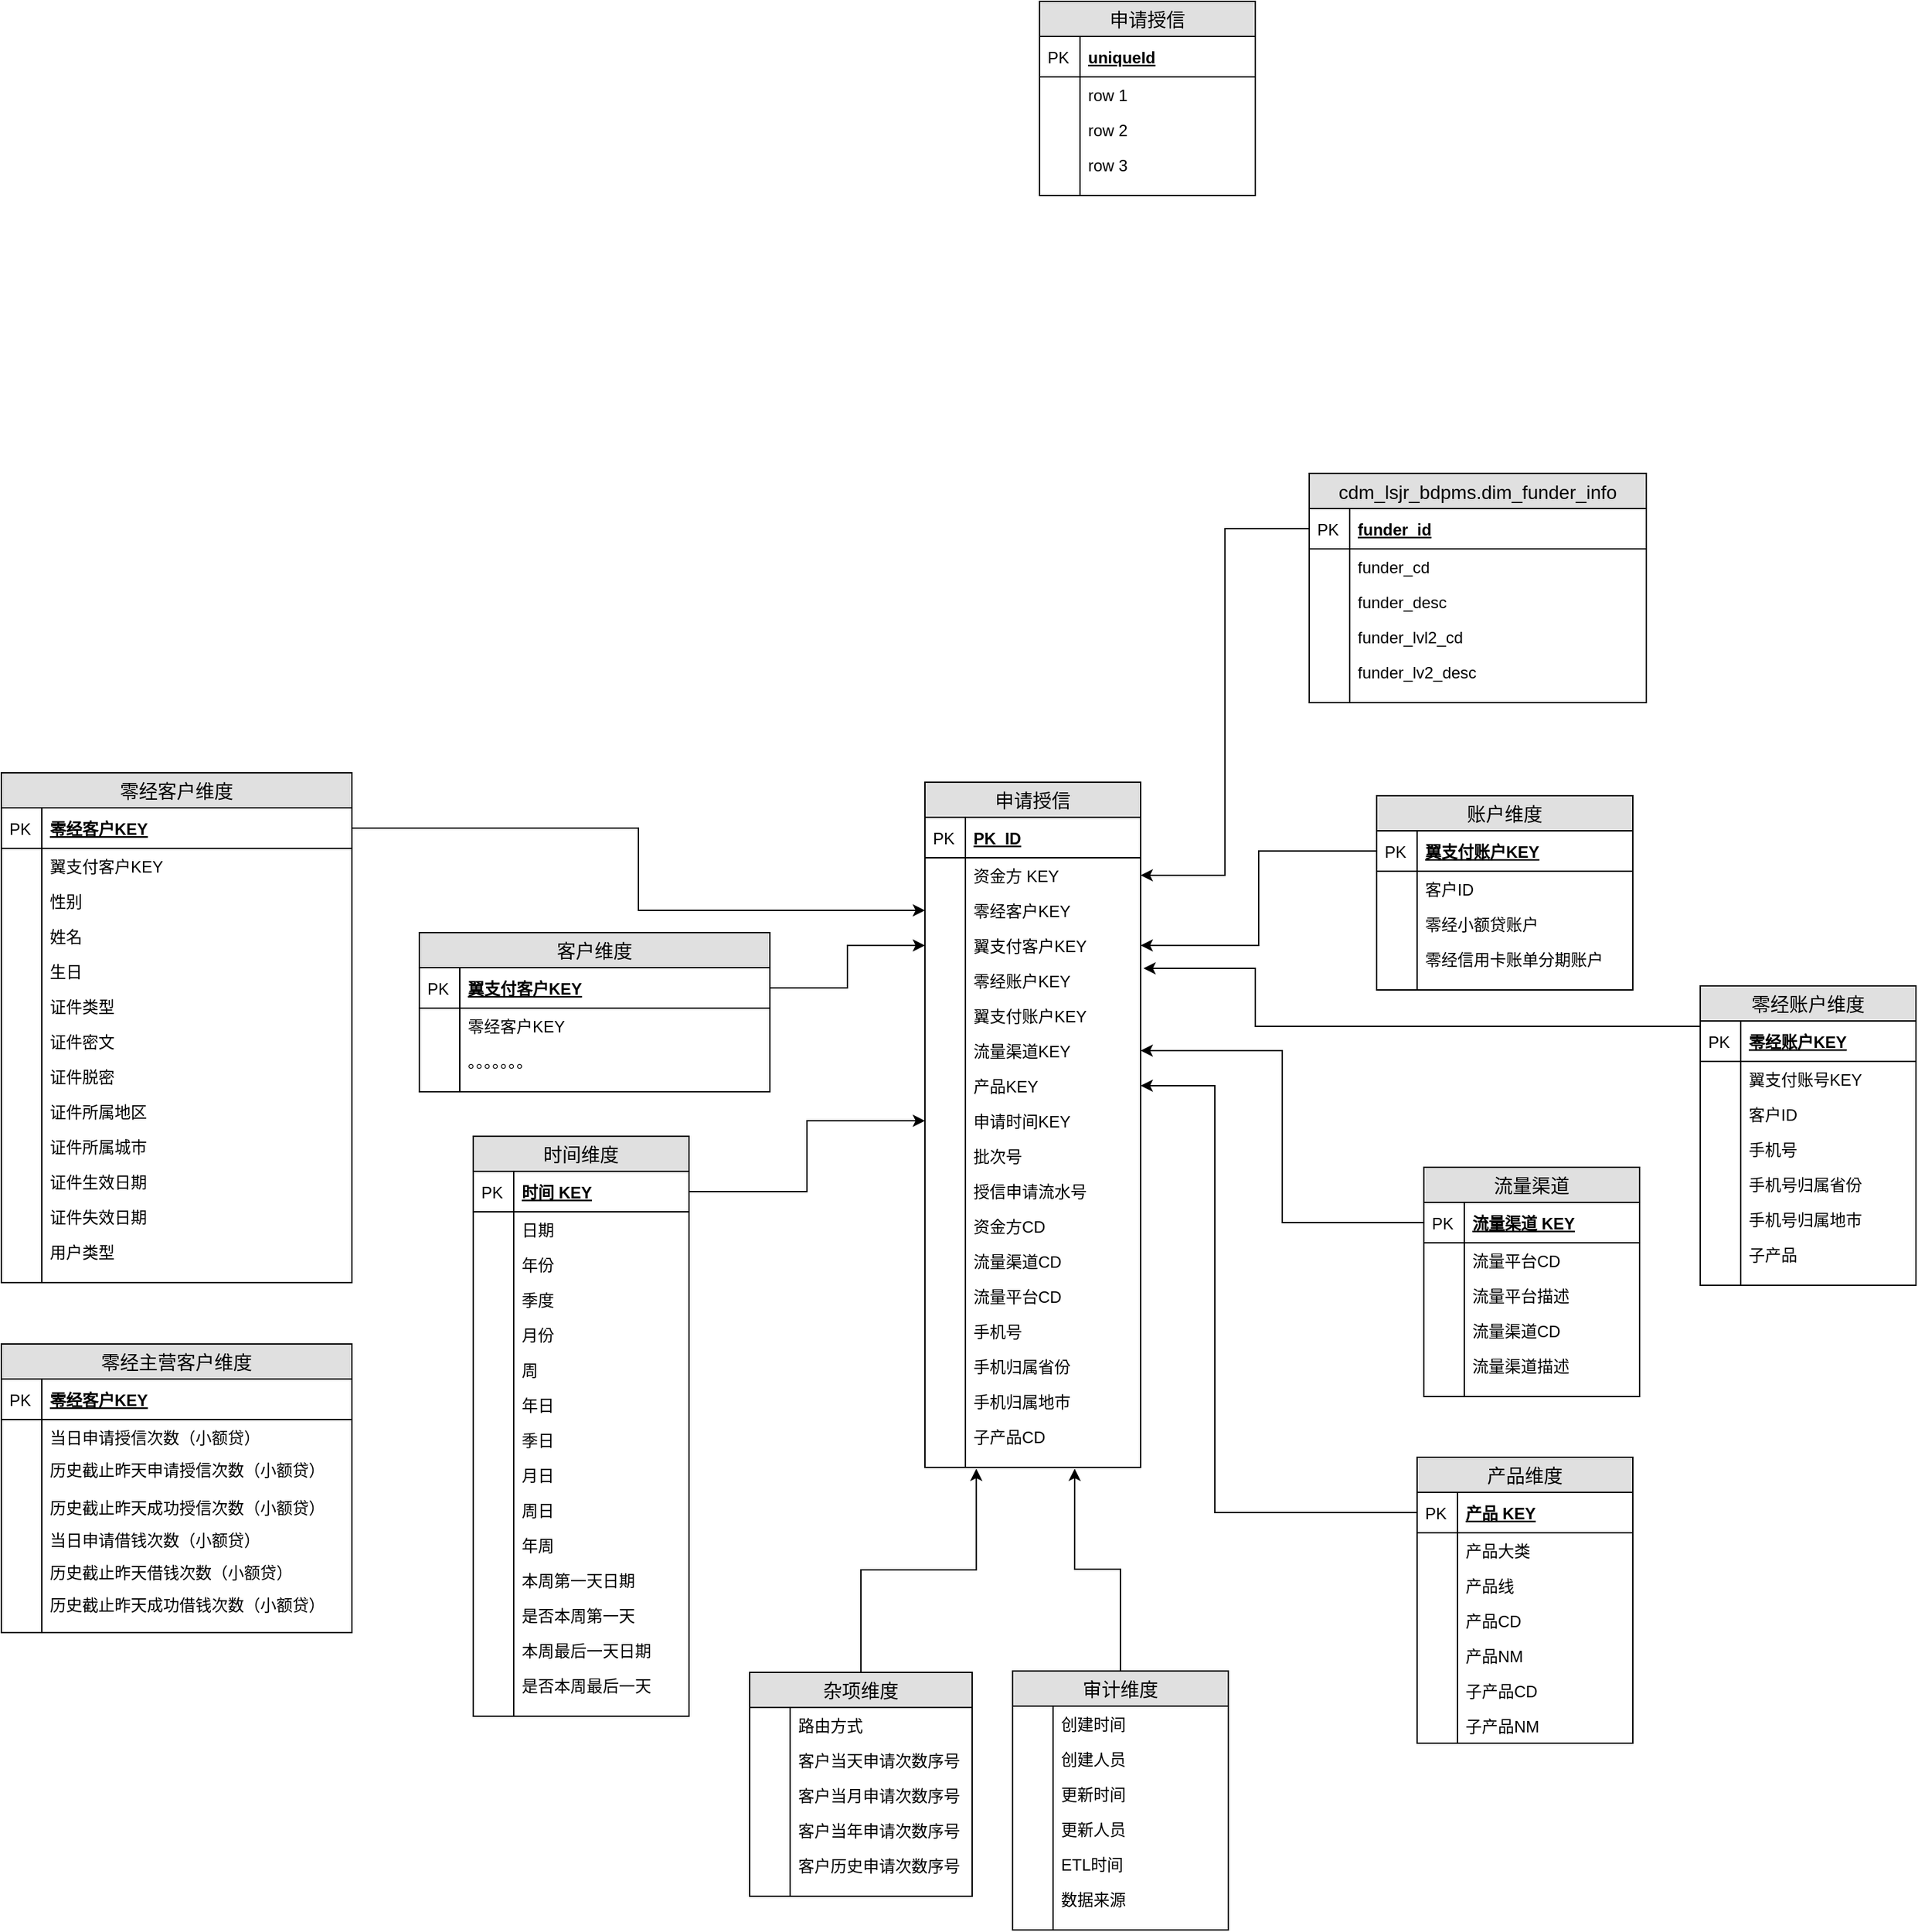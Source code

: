 <mxfile version="12.1.0" type="github" pages="1"><diagram name="申请授信" id="e56a1550-8fbb-45ad-956c-1786394a9013"><mxGraphModel dx="2194" dy="1286" grid="1" gridSize="10" guides="1" tooltips="1" connect="1" arrows="1" fold="1" page="1" pageScale="1" pageWidth="1100" pageHeight="850" background="#ffffff" math="0" shadow="0"><root><mxCell id="0"/><mxCell id="1" parent="0"/><mxCell id="Wptt09LuHAbpn2hm8efb-18" value="申请授信" style="swimlane;fontStyle=0;childLayout=stackLayout;horizontal=1;startSize=26;fillColor=#e0e0e0;horizontalStack=0;resizeParent=1;resizeParentMax=0;resizeLast=0;collapsible=1;marginBottom=0;swimlaneFillColor=#ffffff;align=center;fontSize=14;" vertex="1" parent="1"><mxGeometry x="430" y="-340" width="160" height="144" as="geometry"/></mxCell><mxCell id="Wptt09LuHAbpn2hm8efb-19" value="uniqueId" style="shape=partialRectangle;top=0;left=0;right=0;bottom=1;align=left;verticalAlign=middle;fillColor=none;spacingLeft=34;spacingRight=4;overflow=hidden;rotatable=0;points=[[0,0.5],[1,0.5]];portConstraint=eastwest;dropTarget=0;fontStyle=5;fontSize=12;" vertex="1" parent="Wptt09LuHAbpn2hm8efb-18"><mxGeometry y="26" width="160" height="30" as="geometry"/></mxCell><mxCell id="Wptt09LuHAbpn2hm8efb-20" value="PK" style="shape=partialRectangle;top=0;left=0;bottom=0;fillColor=none;align=left;verticalAlign=middle;spacingLeft=4;spacingRight=4;overflow=hidden;rotatable=0;points=[];portConstraint=eastwest;part=1;fontSize=12;" vertex="1" connectable="0" parent="Wptt09LuHAbpn2hm8efb-19"><mxGeometry width="30" height="30" as="geometry"/></mxCell><mxCell id="Wptt09LuHAbpn2hm8efb-21" value="row 1" style="shape=partialRectangle;top=0;left=0;right=0;bottom=0;align=left;verticalAlign=top;fillColor=none;spacingLeft=34;spacingRight=4;overflow=hidden;rotatable=0;points=[[0,0.5],[1,0.5]];portConstraint=eastwest;dropTarget=0;fontSize=12;" vertex="1" parent="Wptt09LuHAbpn2hm8efb-18"><mxGeometry y="56" width="160" height="26" as="geometry"/></mxCell><mxCell id="Wptt09LuHAbpn2hm8efb-22" value="" style="shape=partialRectangle;top=0;left=0;bottom=0;fillColor=none;align=left;verticalAlign=top;spacingLeft=4;spacingRight=4;overflow=hidden;rotatable=0;points=[];portConstraint=eastwest;part=1;fontSize=12;" vertex="1" connectable="0" parent="Wptt09LuHAbpn2hm8efb-21"><mxGeometry width="30" height="26" as="geometry"/></mxCell><mxCell id="Wptt09LuHAbpn2hm8efb-23" value="row 2" style="shape=partialRectangle;top=0;left=0;right=0;bottom=0;align=left;verticalAlign=top;fillColor=none;spacingLeft=34;spacingRight=4;overflow=hidden;rotatable=0;points=[[0,0.5],[1,0.5]];portConstraint=eastwest;dropTarget=0;fontSize=12;" vertex="1" parent="Wptt09LuHAbpn2hm8efb-18"><mxGeometry y="82" width="160" height="26" as="geometry"/></mxCell><mxCell id="Wptt09LuHAbpn2hm8efb-24" value="" style="shape=partialRectangle;top=0;left=0;bottom=0;fillColor=none;align=left;verticalAlign=top;spacingLeft=4;spacingRight=4;overflow=hidden;rotatable=0;points=[];portConstraint=eastwest;part=1;fontSize=12;" vertex="1" connectable="0" parent="Wptt09LuHAbpn2hm8efb-23"><mxGeometry width="30" height="26" as="geometry"/></mxCell><mxCell id="Wptt09LuHAbpn2hm8efb-25" value="row 3" style="shape=partialRectangle;top=0;left=0;right=0;bottom=0;align=left;verticalAlign=top;fillColor=none;spacingLeft=34;spacingRight=4;overflow=hidden;rotatable=0;points=[[0,0.5],[1,0.5]];portConstraint=eastwest;dropTarget=0;fontSize=12;" vertex="1" parent="Wptt09LuHAbpn2hm8efb-18"><mxGeometry y="108" width="160" height="26" as="geometry"/></mxCell><mxCell id="Wptt09LuHAbpn2hm8efb-26" value="" style="shape=partialRectangle;top=0;left=0;bottom=0;fillColor=none;align=left;verticalAlign=top;spacingLeft=4;spacingRight=4;overflow=hidden;rotatable=0;points=[];portConstraint=eastwest;part=1;fontSize=12;" vertex="1" connectable="0" parent="Wptt09LuHAbpn2hm8efb-25"><mxGeometry width="30" height="26" as="geometry"/></mxCell><mxCell id="Wptt09LuHAbpn2hm8efb-27" value="" style="shape=partialRectangle;top=0;left=0;right=0;bottom=0;align=left;verticalAlign=top;fillColor=none;spacingLeft=34;spacingRight=4;overflow=hidden;rotatable=0;points=[[0,0.5],[1,0.5]];portConstraint=eastwest;dropTarget=0;fontSize=12;" vertex="1" parent="Wptt09LuHAbpn2hm8efb-18"><mxGeometry y="134" width="160" height="10" as="geometry"/></mxCell><mxCell id="Wptt09LuHAbpn2hm8efb-28" value="" style="shape=partialRectangle;top=0;left=0;bottom=0;fillColor=none;align=left;verticalAlign=top;spacingLeft=4;spacingRight=4;overflow=hidden;rotatable=0;points=[];portConstraint=eastwest;part=1;fontSize=12;" vertex="1" connectable="0" parent="Wptt09LuHAbpn2hm8efb-27"><mxGeometry width="30" height="10" as="geometry"/></mxCell><mxCell id="Wptt09LuHAbpn2hm8efb-29" value="申请授信" style="swimlane;fontStyle=0;childLayout=stackLayout;horizontal=1;startSize=26;fillColor=#e0e0e0;horizontalStack=0;resizeParent=1;resizeParentMax=0;resizeLast=0;collapsible=1;marginBottom=0;swimlaneFillColor=#ffffff;align=center;fontSize=14;" vertex="1" parent="1"><mxGeometry x="345" y="239" width="160" height="508" as="geometry"><mxRectangle x="180" y="38" width="90" height="26" as="alternateBounds"/></mxGeometry></mxCell><mxCell id="Wptt09LuHAbpn2hm8efb-30" value="PK_ID" style="shape=partialRectangle;top=0;left=0;right=0;bottom=1;align=left;verticalAlign=middle;fillColor=none;spacingLeft=34;spacingRight=4;overflow=hidden;rotatable=0;points=[[0,0.5],[1,0.5]];portConstraint=eastwest;dropTarget=0;fontStyle=5;fontSize=12;" vertex="1" parent="Wptt09LuHAbpn2hm8efb-29"><mxGeometry y="26" width="160" height="30" as="geometry"/></mxCell><mxCell id="Wptt09LuHAbpn2hm8efb-31" value="PK" style="shape=partialRectangle;top=0;left=0;bottom=0;fillColor=none;align=left;verticalAlign=middle;spacingLeft=4;spacingRight=4;overflow=hidden;rotatable=0;points=[];portConstraint=eastwest;part=1;fontSize=12;" vertex="1" connectable="0" parent="Wptt09LuHAbpn2hm8efb-30"><mxGeometry width="30" height="30" as="geometry"/></mxCell><mxCell id="Wptt09LuHAbpn2hm8efb-32" value="资金方 KEY" style="shape=partialRectangle;top=0;left=0;right=0;bottom=0;align=left;verticalAlign=top;fillColor=none;spacingLeft=34;spacingRight=4;overflow=hidden;rotatable=0;points=[[0,0.5],[1,0.5]];portConstraint=eastwest;dropTarget=0;fontSize=12;" vertex="1" parent="Wptt09LuHAbpn2hm8efb-29"><mxGeometry y="56" width="160" height="26" as="geometry"/></mxCell><mxCell id="Wptt09LuHAbpn2hm8efb-33" value="" style="shape=partialRectangle;top=0;left=0;bottom=0;fillColor=none;align=left;verticalAlign=top;spacingLeft=4;spacingRight=4;overflow=hidden;rotatable=0;points=[];portConstraint=eastwest;part=1;fontSize=12;" vertex="1" connectable="0" parent="Wptt09LuHAbpn2hm8efb-32"><mxGeometry width="30" height="26" as="geometry"/></mxCell><mxCell id="Wptt09LuHAbpn2hm8efb-34" value="零经客户KEY" style="shape=partialRectangle;top=0;left=0;right=0;bottom=0;align=left;verticalAlign=top;fillColor=none;spacingLeft=34;spacingRight=4;overflow=hidden;rotatable=0;points=[[0,0.5],[1,0.5]];portConstraint=eastwest;dropTarget=0;fontSize=12;" vertex="1" parent="Wptt09LuHAbpn2hm8efb-29"><mxGeometry y="82" width="160" height="26" as="geometry"/></mxCell><mxCell id="Wptt09LuHAbpn2hm8efb-35" value="" style="shape=partialRectangle;top=0;left=0;bottom=0;fillColor=none;align=left;verticalAlign=top;spacingLeft=4;spacingRight=4;overflow=hidden;rotatable=0;points=[];portConstraint=eastwest;part=1;fontSize=12;" vertex="1" connectable="0" parent="Wptt09LuHAbpn2hm8efb-34"><mxGeometry width="30" height="26" as="geometry"/></mxCell><mxCell id="Wptt09LuHAbpn2hm8efb-36" value="翼支付客户KEY" style="shape=partialRectangle;top=0;left=0;right=0;bottom=0;align=left;verticalAlign=top;fillColor=none;spacingLeft=34;spacingRight=4;overflow=hidden;rotatable=0;points=[[0,0.5],[1,0.5]];portConstraint=eastwest;dropTarget=0;fontSize=12;" vertex="1" parent="Wptt09LuHAbpn2hm8efb-29"><mxGeometry y="108" width="160" height="26" as="geometry"/></mxCell><mxCell id="Wptt09LuHAbpn2hm8efb-37" value="" style="shape=partialRectangle;top=0;left=0;bottom=0;fillColor=none;align=left;verticalAlign=top;spacingLeft=4;spacingRight=4;overflow=hidden;rotatable=0;points=[];portConstraint=eastwest;part=1;fontSize=12;" vertex="1" connectable="0" parent="Wptt09LuHAbpn2hm8efb-36"><mxGeometry width="30" height="26" as="geometry"/></mxCell><mxCell id="Wptt09LuHAbpn2hm8efb-38" value="零经账户KEY" style="shape=partialRectangle;top=0;left=0;right=0;bottom=0;align=left;verticalAlign=top;fillColor=none;spacingLeft=34;spacingRight=4;overflow=hidden;rotatable=0;points=[[0,0.5],[1,0.5]];portConstraint=eastwest;dropTarget=0;fontSize=12;" vertex="1" parent="Wptt09LuHAbpn2hm8efb-29"><mxGeometry y="134" width="160" height="26" as="geometry"/></mxCell><mxCell id="Wptt09LuHAbpn2hm8efb-39" value="" style="shape=partialRectangle;top=0;left=0;bottom=0;fillColor=none;align=left;verticalAlign=top;spacingLeft=4;spacingRight=4;overflow=hidden;rotatable=0;points=[];portConstraint=eastwest;part=1;fontSize=12;" vertex="1" connectable="0" parent="Wptt09LuHAbpn2hm8efb-38"><mxGeometry width="30" height="26" as="geometry"/></mxCell><mxCell id="Wptt09LuHAbpn2hm8efb-40" value="翼支付账户KEY" style="shape=partialRectangle;top=0;left=0;right=0;bottom=0;align=left;verticalAlign=top;fillColor=none;spacingLeft=34;spacingRight=4;overflow=hidden;rotatable=0;points=[[0,0.5],[1,0.5]];portConstraint=eastwest;dropTarget=0;fontSize=12;" vertex="1" parent="Wptt09LuHAbpn2hm8efb-29"><mxGeometry y="160" width="160" height="26" as="geometry"/></mxCell><mxCell id="Wptt09LuHAbpn2hm8efb-41" value="" style="shape=partialRectangle;top=0;left=0;bottom=0;fillColor=none;align=left;verticalAlign=top;spacingLeft=4;spacingRight=4;overflow=hidden;rotatable=0;points=[];portConstraint=eastwest;part=1;fontSize=12;" vertex="1" connectable="0" parent="Wptt09LuHAbpn2hm8efb-40"><mxGeometry width="30" height="26" as="geometry"/></mxCell><mxCell id="Wptt09LuHAbpn2hm8efb-42" value="流量渠道KEY" style="shape=partialRectangle;top=0;left=0;right=0;bottom=0;align=left;verticalAlign=top;fillColor=none;spacingLeft=34;spacingRight=4;overflow=hidden;rotatable=0;points=[[0,0.5],[1,0.5]];portConstraint=eastwest;dropTarget=0;fontSize=12;" vertex="1" parent="Wptt09LuHAbpn2hm8efb-29"><mxGeometry y="186" width="160" height="26" as="geometry"/></mxCell><mxCell id="Wptt09LuHAbpn2hm8efb-43" value="" style="shape=partialRectangle;top=0;left=0;bottom=0;fillColor=none;align=left;verticalAlign=top;spacingLeft=4;spacingRight=4;overflow=hidden;rotatable=0;points=[];portConstraint=eastwest;part=1;fontSize=12;" vertex="1" connectable="0" parent="Wptt09LuHAbpn2hm8efb-42"><mxGeometry width="30" height="26" as="geometry"/></mxCell><mxCell id="Wptt09LuHAbpn2hm8efb-44" value="产品KEY" style="shape=partialRectangle;top=0;left=0;right=0;bottom=0;align=left;verticalAlign=top;fillColor=none;spacingLeft=34;spacingRight=4;overflow=hidden;rotatable=0;points=[[0,0.5],[1,0.5]];portConstraint=eastwest;dropTarget=0;fontSize=12;" vertex="1" parent="Wptt09LuHAbpn2hm8efb-29"><mxGeometry y="212" width="160" height="26" as="geometry"/></mxCell><mxCell id="Wptt09LuHAbpn2hm8efb-45" value="" style="shape=partialRectangle;top=0;left=0;bottom=0;fillColor=none;align=left;verticalAlign=top;spacingLeft=4;spacingRight=4;overflow=hidden;rotatable=0;points=[];portConstraint=eastwest;part=1;fontSize=12;" vertex="1" connectable="0" parent="Wptt09LuHAbpn2hm8efb-44"><mxGeometry width="30" height="26" as="geometry"/></mxCell><mxCell id="Wptt09LuHAbpn2hm8efb-46" value="申请时间KEY" style="shape=partialRectangle;top=0;left=0;right=0;bottom=0;align=left;verticalAlign=top;fillColor=none;spacingLeft=34;spacingRight=4;overflow=hidden;rotatable=0;points=[[0,0.5],[1,0.5]];portConstraint=eastwest;dropTarget=0;fontSize=12;" vertex="1" parent="Wptt09LuHAbpn2hm8efb-29"><mxGeometry y="238" width="160" height="26" as="geometry"/></mxCell><mxCell id="Wptt09LuHAbpn2hm8efb-47" value="" style="shape=partialRectangle;top=0;left=0;bottom=0;fillColor=none;align=left;verticalAlign=top;spacingLeft=4;spacingRight=4;overflow=hidden;rotatable=0;points=[];portConstraint=eastwest;part=1;fontSize=12;" vertex="1" connectable="0" parent="Wptt09LuHAbpn2hm8efb-46"><mxGeometry width="30" height="26" as="geometry"/></mxCell><mxCell id="Wptt09LuHAbpn2hm8efb-48" value="批次号" style="shape=partialRectangle;top=0;left=0;right=0;bottom=0;align=left;verticalAlign=top;fillColor=none;spacingLeft=34;spacingRight=4;overflow=hidden;rotatable=0;points=[[0,0.5],[1,0.5]];portConstraint=eastwest;dropTarget=0;fontSize=12;" vertex="1" parent="Wptt09LuHAbpn2hm8efb-29"><mxGeometry y="264" width="160" height="26" as="geometry"/></mxCell><mxCell id="Wptt09LuHAbpn2hm8efb-49" value="" style="shape=partialRectangle;top=0;left=0;bottom=0;fillColor=none;align=left;verticalAlign=top;spacingLeft=4;spacingRight=4;overflow=hidden;rotatable=0;points=[];portConstraint=eastwest;part=1;fontSize=12;" vertex="1" connectable="0" parent="Wptt09LuHAbpn2hm8efb-48"><mxGeometry width="30" height="26" as="geometry"/></mxCell><mxCell id="Wptt09LuHAbpn2hm8efb-50" value="授信申请流水号" style="shape=partialRectangle;top=0;left=0;right=0;bottom=0;align=left;verticalAlign=top;fillColor=none;spacingLeft=34;spacingRight=4;overflow=hidden;rotatable=0;points=[[0,0.5],[1,0.5]];portConstraint=eastwest;dropTarget=0;fontSize=12;" vertex="1" parent="Wptt09LuHAbpn2hm8efb-29"><mxGeometry y="290" width="160" height="26" as="geometry"/></mxCell><mxCell id="Wptt09LuHAbpn2hm8efb-51" value="" style="shape=partialRectangle;top=0;left=0;bottom=0;fillColor=none;align=left;verticalAlign=top;spacingLeft=4;spacingRight=4;overflow=hidden;rotatable=0;points=[];portConstraint=eastwest;part=1;fontSize=12;" vertex="1" connectable="0" parent="Wptt09LuHAbpn2hm8efb-50"><mxGeometry width="30" height="26" as="geometry"/></mxCell><mxCell id="Wptt09LuHAbpn2hm8efb-52" value="资金方CD" style="shape=partialRectangle;top=0;left=0;right=0;bottom=0;align=left;verticalAlign=top;fillColor=none;spacingLeft=34;spacingRight=4;overflow=hidden;rotatable=0;points=[[0,0.5],[1,0.5]];portConstraint=eastwest;dropTarget=0;fontSize=12;" vertex="1" parent="Wptt09LuHAbpn2hm8efb-29"><mxGeometry y="316" width="160" height="26" as="geometry"/></mxCell><mxCell id="Wptt09LuHAbpn2hm8efb-53" value="" style="shape=partialRectangle;top=0;left=0;bottom=0;fillColor=none;align=left;verticalAlign=top;spacingLeft=4;spacingRight=4;overflow=hidden;rotatable=0;points=[];portConstraint=eastwest;part=1;fontSize=12;" vertex="1" connectable="0" parent="Wptt09LuHAbpn2hm8efb-52"><mxGeometry width="30" height="26" as="geometry"/></mxCell><mxCell id="Wptt09LuHAbpn2hm8efb-54" value="流量渠道CD" style="shape=partialRectangle;top=0;left=0;right=0;bottom=0;align=left;verticalAlign=top;fillColor=none;spacingLeft=34;spacingRight=4;overflow=hidden;rotatable=0;points=[[0,0.5],[1,0.5]];portConstraint=eastwest;dropTarget=0;fontSize=12;" vertex="1" parent="Wptt09LuHAbpn2hm8efb-29"><mxGeometry y="342" width="160" height="26" as="geometry"/></mxCell><mxCell id="Wptt09LuHAbpn2hm8efb-55" value="" style="shape=partialRectangle;top=0;left=0;bottom=0;fillColor=none;align=left;verticalAlign=top;spacingLeft=4;spacingRight=4;overflow=hidden;rotatable=0;points=[];portConstraint=eastwest;part=1;fontSize=12;" vertex="1" connectable="0" parent="Wptt09LuHAbpn2hm8efb-54"><mxGeometry width="30" height="26" as="geometry"/></mxCell><mxCell id="Wptt09LuHAbpn2hm8efb-56" value="流量平台CD" style="shape=partialRectangle;top=0;left=0;right=0;bottom=0;align=left;verticalAlign=top;fillColor=none;spacingLeft=34;spacingRight=4;overflow=hidden;rotatable=0;points=[[0,0.5],[1,0.5]];portConstraint=eastwest;dropTarget=0;fontSize=12;" vertex="1" parent="Wptt09LuHAbpn2hm8efb-29"><mxGeometry y="368" width="160" height="26" as="geometry"/></mxCell><mxCell id="Wptt09LuHAbpn2hm8efb-57" value="" style="shape=partialRectangle;top=0;left=0;bottom=0;fillColor=none;align=left;verticalAlign=top;spacingLeft=4;spacingRight=4;overflow=hidden;rotatable=0;points=[];portConstraint=eastwest;part=1;fontSize=12;" vertex="1" connectable="0" parent="Wptt09LuHAbpn2hm8efb-56"><mxGeometry width="30" height="26" as="geometry"/></mxCell><mxCell id="Wptt09LuHAbpn2hm8efb-58" value="手机号" style="shape=partialRectangle;top=0;left=0;right=0;bottom=0;align=left;verticalAlign=top;fillColor=none;spacingLeft=34;spacingRight=4;overflow=hidden;rotatable=0;points=[[0,0.5],[1,0.5]];portConstraint=eastwest;dropTarget=0;fontSize=12;" vertex="1" parent="Wptt09LuHAbpn2hm8efb-29"><mxGeometry y="394" width="160" height="26" as="geometry"/></mxCell><mxCell id="Wptt09LuHAbpn2hm8efb-59" value="" style="shape=partialRectangle;top=0;left=0;bottom=0;fillColor=none;align=left;verticalAlign=top;spacingLeft=4;spacingRight=4;overflow=hidden;rotatable=0;points=[];portConstraint=eastwest;part=1;fontSize=12;" vertex="1" connectable="0" parent="Wptt09LuHAbpn2hm8efb-58"><mxGeometry width="30" height="26" as="geometry"/></mxCell><mxCell id="Wptt09LuHAbpn2hm8efb-60" value="手机归属省份" style="shape=partialRectangle;top=0;left=0;right=0;bottom=0;align=left;verticalAlign=top;fillColor=none;spacingLeft=34;spacingRight=4;overflow=hidden;rotatable=0;points=[[0,0.5],[1,0.5]];portConstraint=eastwest;dropTarget=0;fontSize=12;" vertex="1" parent="Wptt09LuHAbpn2hm8efb-29"><mxGeometry y="420" width="160" height="26" as="geometry"/></mxCell><mxCell id="Wptt09LuHAbpn2hm8efb-61" value="" style="shape=partialRectangle;top=0;left=0;bottom=0;fillColor=none;align=left;verticalAlign=top;spacingLeft=4;spacingRight=4;overflow=hidden;rotatable=0;points=[];portConstraint=eastwest;part=1;fontSize=12;" vertex="1" connectable="0" parent="Wptt09LuHAbpn2hm8efb-60"><mxGeometry width="30" height="26" as="geometry"/></mxCell><mxCell id="Wptt09LuHAbpn2hm8efb-62" value="手机归属地市" style="shape=partialRectangle;top=0;left=0;right=0;bottom=0;align=left;verticalAlign=top;fillColor=none;spacingLeft=34;spacingRight=4;overflow=hidden;rotatable=0;points=[[0,0.5],[1,0.5]];portConstraint=eastwest;dropTarget=0;fontSize=12;" vertex="1" parent="Wptt09LuHAbpn2hm8efb-29"><mxGeometry y="446" width="160" height="26" as="geometry"/></mxCell><mxCell id="Wptt09LuHAbpn2hm8efb-63" value="" style="shape=partialRectangle;top=0;left=0;bottom=0;fillColor=none;align=left;verticalAlign=top;spacingLeft=4;spacingRight=4;overflow=hidden;rotatable=0;points=[];portConstraint=eastwest;part=1;fontSize=12;" vertex="1" connectable="0" parent="Wptt09LuHAbpn2hm8efb-62"><mxGeometry width="30" height="26" as="geometry"/></mxCell><mxCell id="Wptt09LuHAbpn2hm8efb-64" value="子产品CD" style="shape=partialRectangle;top=0;left=0;right=0;bottom=0;align=left;verticalAlign=top;fillColor=none;spacingLeft=34;spacingRight=4;overflow=hidden;rotatable=0;points=[[0,0.5],[1,0.5]];portConstraint=eastwest;dropTarget=0;fontSize=12;" vertex="1" parent="Wptt09LuHAbpn2hm8efb-29"><mxGeometry y="472" width="160" height="26" as="geometry"/></mxCell><mxCell id="Wptt09LuHAbpn2hm8efb-65" value="" style="shape=partialRectangle;top=0;left=0;bottom=0;fillColor=none;align=left;verticalAlign=top;spacingLeft=4;spacingRight=4;overflow=hidden;rotatable=0;points=[];portConstraint=eastwest;part=1;fontSize=12;" vertex="1" connectable="0" parent="Wptt09LuHAbpn2hm8efb-64"><mxGeometry width="30" height="26" as="geometry"/></mxCell><mxCell id="Wptt09LuHAbpn2hm8efb-66" value="" style="shape=partialRectangle;top=0;left=0;right=0;bottom=0;align=left;verticalAlign=top;fillColor=none;spacingLeft=34;spacingRight=4;overflow=hidden;rotatable=0;points=[[0,0.5],[1,0.5]];portConstraint=eastwest;dropTarget=0;fontSize=12;" vertex="1" parent="Wptt09LuHAbpn2hm8efb-29"><mxGeometry y="498" width="160" height="10" as="geometry"/></mxCell><mxCell id="Wptt09LuHAbpn2hm8efb-67" value="" style="shape=partialRectangle;top=0;left=0;bottom=0;fillColor=none;align=left;verticalAlign=top;spacingLeft=4;spacingRight=4;overflow=hidden;rotatable=0;points=[];portConstraint=eastwest;part=1;fontSize=12;" vertex="1" connectable="0" parent="Wptt09LuHAbpn2hm8efb-66"><mxGeometry width="30" height="10" as="geometry"/></mxCell><mxCell id="Wptt09LuHAbpn2hm8efb-68" value="零经客户维度" style="swimlane;fontStyle=0;childLayout=stackLayout;horizontal=1;startSize=26;fillColor=#e0e0e0;horizontalStack=0;resizeParent=1;resizeParentMax=0;resizeLast=0;collapsible=1;marginBottom=0;swimlaneFillColor=#ffffff;align=center;fontSize=14;" vertex="1" parent="1"><mxGeometry x="-340" y="232" width="260" height="378" as="geometry"><mxRectangle x="-220" y="64.5" width="120" height="26" as="alternateBounds"/></mxGeometry></mxCell><mxCell id="Wptt09LuHAbpn2hm8efb-69" value="零经客户KEY" style="shape=partialRectangle;top=0;left=0;right=0;bottom=1;align=left;verticalAlign=middle;fillColor=none;spacingLeft=34;spacingRight=4;overflow=hidden;rotatable=0;points=[[0,0.5],[1,0.5]];portConstraint=eastwest;dropTarget=0;fontStyle=5;fontSize=12;" vertex="1" parent="Wptt09LuHAbpn2hm8efb-68"><mxGeometry y="26" width="260" height="30" as="geometry"/></mxCell><mxCell id="Wptt09LuHAbpn2hm8efb-70" value="PK" style="shape=partialRectangle;top=0;left=0;bottom=0;fillColor=none;align=left;verticalAlign=middle;spacingLeft=4;spacingRight=4;overflow=hidden;rotatable=0;points=[];portConstraint=eastwest;part=1;fontSize=12;" vertex="1" connectable="0" parent="Wptt09LuHAbpn2hm8efb-69"><mxGeometry width="30" height="30" as="geometry"/></mxCell><mxCell id="Wptt09LuHAbpn2hm8efb-71" value="翼支付客户KEY" style="shape=partialRectangle;top=0;left=0;right=0;bottom=0;align=left;verticalAlign=top;fillColor=none;spacingLeft=34;spacingRight=4;overflow=hidden;rotatable=0;points=[[0,0.5],[1,0.5]];portConstraint=eastwest;dropTarget=0;fontSize=12;" vertex="1" parent="Wptt09LuHAbpn2hm8efb-68"><mxGeometry y="56" width="260" height="26" as="geometry"/></mxCell><mxCell id="Wptt09LuHAbpn2hm8efb-72" value="" style="shape=partialRectangle;top=0;left=0;bottom=0;fillColor=none;align=left;verticalAlign=top;spacingLeft=4;spacingRight=4;overflow=hidden;rotatable=0;points=[];portConstraint=eastwest;part=1;fontSize=12;" vertex="1" connectable="0" parent="Wptt09LuHAbpn2hm8efb-71"><mxGeometry width="30" height="26" as="geometry"/></mxCell><mxCell id="Wptt09LuHAbpn2hm8efb-73" value="性别" style="shape=partialRectangle;top=0;left=0;right=0;bottom=0;align=left;verticalAlign=top;fillColor=none;spacingLeft=34;spacingRight=4;overflow=hidden;rotatable=0;points=[[0,0.5],[1,0.5]];portConstraint=eastwest;dropTarget=0;fontSize=12;" vertex="1" parent="Wptt09LuHAbpn2hm8efb-68"><mxGeometry y="82" width="260" height="26" as="geometry"/></mxCell><mxCell id="Wptt09LuHAbpn2hm8efb-74" value="" style="shape=partialRectangle;top=0;left=0;bottom=0;fillColor=none;align=left;verticalAlign=top;spacingLeft=4;spacingRight=4;overflow=hidden;rotatable=0;points=[];portConstraint=eastwest;part=1;fontSize=12;" vertex="1" connectable="0" parent="Wptt09LuHAbpn2hm8efb-73"><mxGeometry width="30" height="26" as="geometry"/></mxCell><mxCell id="Wptt09LuHAbpn2hm8efb-75" value="姓名" style="shape=partialRectangle;top=0;left=0;right=0;bottom=0;align=left;verticalAlign=top;fillColor=none;spacingLeft=34;spacingRight=4;overflow=hidden;rotatable=0;points=[[0,0.5],[1,0.5]];portConstraint=eastwest;dropTarget=0;fontSize=12;" vertex="1" parent="Wptt09LuHAbpn2hm8efb-68"><mxGeometry y="108" width="260" height="26" as="geometry"/></mxCell><mxCell id="Wptt09LuHAbpn2hm8efb-76" value="" style="shape=partialRectangle;top=0;left=0;bottom=0;fillColor=none;align=left;verticalAlign=top;spacingLeft=4;spacingRight=4;overflow=hidden;rotatable=0;points=[];portConstraint=eastwest;part=1;fontSize=12;" vertex="1" connectable="0" parent="Wptt09LuHAbpn2hm8efb-75"><mxGeometry width="30" height="26" as="geometry"/></mxCell><mxCell id="Wptt09LuHAbpn2hm8efb-77" value="生日" style="shape=partialRectangle;top=0;left=0;right=0;bottom=0;align=left;verticalAlign=top;fillColor=none;spacingLeft=34;spacingRight=4;overflow=hidden;rotatable=0;points=[[0,0.5],[1,0.5]];portConstraint=eastwest;dropTarget=0;fontSize=12;" vertex="1" parent="Wptt09LuHAbpn2hm8efb-68"><mxGeometry y="134" width="260" height="26" as="geometry"/></mxCell><mxCell id="Wptt09LuHAbpn2hm8efb-78" value="" style="shape=partialRectangle;top=0;left=0;bottom=0;fillColor=none;align=left;verticalAlign=top;spacingLeft=4;spacingRight=4;overflow=hidden;rotatable=0;points=[];portConstraint=eastwest;part=1;fontSize=12;" vertex="1" connectable="0" parent="Wptt09LuHAbpn2hm8efb-77"><mxGeometry width="30" height="26" as="geometry"/></mxCell><mxCell id="Wptt09LuHAbpn2hm8efb-79" value="证件类型" style="shape=partialRectangle;top=0;left=0;right=0;bottom=0;align=left;verticalAlign=top;fillColor=none;spacingLeft=34;spacingRight=4;overflow=hidden;rotatable=0;points=[[0,0.5],[1,0.5]];portConstraint=eastwest;dropTarget=0;fontSize=12;" vertex="1" parent="Wptt09LuHAbpn2hm8efb-68"><mxGeometry y="160" width="260" height="26" as="geometry"/></mxCell><mxCell id="Wptt09LuHAbpn2hm8efb-80" value="" style="shape=partialRectangle;top=0;left=0;bottom=0;fillColor=none;align=left;verticalAlign=top;spacingLeft=4;spacingRight=4;overflow=hidden;rotatable=0;points=[];portConstraint=eastwest;part=1;fontSize=12;" vertex="1" connectable="0" parent="Wptt09LuHAbpn2hm8efb-79"><mxGeometry width="30" height="26" as="geometry"/></mxCell><mxCell id="Wptt09LuHAbpn2hm8efb-81" value="证件密文" style="shape=partialRectangle;top=0;left=0;right=0;bottom=0;align=left;verticalAlign=top;fillColor=none;spacingLeft=34;spacingRight=4;overflow=hidden;rotatable=0;points=[[0,0.5],[1,0.5]];portConstraint=eastwest;dropTarget=0;fontSize=12;" vertex="1" parent="Wptt09LuHAbpn2hm8efb-68"><mxGeometry y="186" width="260" height="26" as="geometry"/></mxCell><mxCell id="Wptt09LuHAbpn2hm8efb-82" value="" style="shape=partialRectangle;top=0;left=0;bottom=0;fillColor=none;align=left;verticalAlign=top;spacingLeft=4;spacingRight=4;overflow=hidden;rotatable=0;points=[];portConstraint=eastwest;part=1;fontSize=12;" vertex="1" connectable="0" parent="Wptt09LuHAbpn2hm8efb-81"><mxGeometry width="30" height="26" as="geometry"/></mxCell><mxCell id="Wptt09LuHAbpn2hm8efb-83" value="证件脱密" style="shape=partialRectangle;top=0;left=0;right=0;bottom=0;align=left;verticalAlign=top;fillColor=none;spacingLeft=34;spacingRight=4;overflow=hidden;rotatable=0;points=[[0,0.5],[1,0.5]];portConstraint=eastwest;dropTarget=0;fontSize=12;" vertex="1" parent="Wptt09LuHAbpn2hm8efb-68"><mxGeometry y="212" width="260" height="26" as="geometry"/></mxCell><mxCell id="Wptt09LuHAbpn2hm8efb-84" value="" style="shape=partialRectangle;top=0;left=0;bottom=0;fillColor=none;align=left;verticalAlign=top;spacingLeft=4;spacingRight=4;overflow=hidden;rotatable=0;points=[];portConstraint=eastwest;part=1;fontSize=12;" vertex="1" connectable="0" parent="Wptt09LuHAbpn2hm8efb-83"><mxGeometry width="30" height="26" as="geometry"/></mxCell><mxCell id="Wptt09LuHAbpn2hm8efb-85" value="证件所属地区" style="shape=partialRectangle;top=0;left=0;right=0;bottom=0;align=left;verticalAlign=top;fillColor=none;spacingLeft=34;spacingRight=4;overflow=hidden;rotatable=0;points=[[0,0.5],[1,0.5]];portConstraint=eastwest;dropTarget=0;fontSize=12;" vertex="1" parent="Wptt09LuHAbpn2hm8efb-68"><mxGeometry y="238" width="260" height="26" as="geometry"/></mxCell><mxCell id="Wptt09LuHAbpn2hm8efb-86" value="" style="shape=partialRectangle;top=0;left=0;bottom=0;fillColor=none;align=left;verticalAlign=top;spacingLeft=4;spacingRight=4;overflow=hidden;rotatable=0;points=[];portConstraint=eastwest;part=1;fontSize=12;" vertex="1" connectable="0" parent="Wptt09LuHAbpn2hm8efb-85"><mxGeometry width="30" height="26" as="geometry"/></mxCell><mxCell id="Wptt09LuHAbpn2hm8efb-87" value="证件所属城市" style="shape=partialRectangle;top=0;left=0;right=0;bottom=0;align=left;verticalAlign=top;fillColor=none;spacingLeft=34;spacingRight=4;overflow=hidden;rotatable=0;points=[[0,0.5],[1,0.5]];portConstraint=eastwest;dropTarget=0;fontSize=12;" vertex="1" parent="Wptt09LuHAbpn2hm8efb-68"><mxGeometry y="264" width="260" height="26" as="geometry"/></mxCell><mxCell id="Wptt09LuHAbpn2hm8efb-88" value="" style="shape=partialRectangle;top=0;left=0;bottom=0;fillColor=none;align=left;verticalAlign=top;spacingLeft=4;spacingRight=4;overflow=hidden;rotatable=0;points=[];portConstraint=eastwest;part=1;fontSize=12;" vertex="1" connectable="0" parent="Wptt09LuHAbpn2hm8efb-87"><mxGeometry width="30" height="26" as="geometry"/></mxCell><mxCell id="Wptt09LuHAbpn2hm8efb-89" value="证件生效日期" style="shape=partialRectangle;top=0;left=0;right=0;bottom=0;align=left;verticalAlign=top;fillColor=none;spacingLeft=34;spacingRight=4;overflow=hidden;rotatable=0;points=[[0,0.5],[1,0.5]];portConstraint=eastwest;dropTarget=0;fontSize=12;" vertex="1" parent="Wptt09LuHAbpn2hm8efb-68"><mxGeometry y="290" width="260" height="26" as="geometry"/></mxCell><mxCell id="Wptt09LuHAbpn2hm8efb-90" value="" style="shape=partialRectangle;top=0;left=0;bottom=0;fillColor=none;align=left;verticalAlign=top;spacingLeft=4;spacingRight=4;overflow=hidden;rotatable=0;points=[];portConstraint=eastwest;part=1;fontSize=12;" vertex="1" connectable="0" parent="Wptt09LuHAbpn2hm8efb-89"><mxGeometry width="30" height="26" as="geometry"/></mxCell><mxCell id="Wptt09LuHAbpn2hm8efb-91" value="证件失效日期" style="shape=partialRectangle;top=0;left=0;right=0;bottom=0;align=left;verticalAlign=top;fillColor=none;spacingLeft=34;spacingRight=4;overflow=hidden;rotatable=0;points=[[0,0.5],[1,0.5]];portConstraint=eastwest;dropTarget=0;fontSize=12;" vertex="1" parent="Wptt09LuHAbpn2hm8efb-68"><mxGeometry y="316" width="260" height="26" as="geometry"/></mxCell><mxCell id="Wptt09LuHAbpn2hm8efb-92" value="" style="shape=partialRectangle;top=0;left=0;bottom=0;fillColor=none;align=left;verticalAlign=top;spacingLeft=4;spacingRight=4;overflow=hidden;rotatable=0;points=[];portConstraint=eastwest;part=1;fontSize=12;" vertex="1" connectable="0" parent="Wptt09LuHAbpn2hm8efb-91"><mxGeometry width="30" height="26" as="geometry"/></mxCell><mxCell id="Wptt09LuHAbpn2hm8efb-93" value="用户类型" style="shape=partialRectangle;top=0;left=0;right=0;bottom=0;align=left;verticalAlign=top;fillColor=none;spacingLeft=34;spacingRight=4;overflow=hidden;rotatable=0;points=[[0,0.5],[1,0.5]];portConstraint=eastwest;dropTarget=0;fontSize=12;" vertex="1" parent="Wptt09LuHAbpn2hm8efb-68"><mxGeometry y="342" width="260" height="26" as="geometry"/></mxCell><mxCell id="Wptt09LuHAbpn2hm8efb-94" value="" style="shape=partialRectangle;top=0;left=0;bottom=0;fillColor=none;align=left;verticalAlign=top;spacingLeft=4;spacingRight=4;overflow=hidden;rotatable=0;points=[];portConstraint=eastwest;part=1;fontSize=12;" vertex="1" connectable="0" parent="Wptt09LuHAbpn2hm8efb-93"><mxGeometry width="30" height="26" as="geometry"/></mxCell><mxCell id="Wptt09LuHAbpn2hm8efb-95" value="" style="shape=partialRectangle;top=0;left=0;right=0;bottom=0;align=left;verticalAlign=top;fillColor=none;spacingLeft=34;spacingRight=4;overflow=hidden;rotatable=0;points=[[0,0.5],[1,0.5]];portConstraint=eastwest;dropTarget=0;fontSize=12;" vertex="1" parent="Wptt09LuHAbpn2hm8efb-68"><mxGeometry y="368" width="260" height="10" as="geometry"/></mxCell><mxCell id="Wptt09LuHAbpn2hm8efb-96" value="" style="shape=partialRectangle;top=0;left=0;bottom=0;fillColor=none;align=left;verticalAlign=top;spacingLeft=4;spacingRight=4;overflow=hidden;rotatable=0;points=[];portConstraint=eastwest;part=1;fontSize=12;" vertex="1" connectable="0" parent="Wptt09LuHAbpn2hm8efb-95"><mxGeometry width="30" height="10" as="geometry"/></mxCell><mxCell id="Wptt09LuHAbpn2hm8efb-97" value="时间维度" style="swimlane;fontStyle=0;childLayout=stackLayout;horizontal=1;startSize=26;fillColor=#e0e0e0;horizontalStack=0;resizeParent=1;resizeParentMax=0;resizeLast=0;collapsible=1;marginBottom=0;swimlaneFillColor=#ffffff;align=center;fontSize=14;" vertex="1" parent="1"><mxGeometry x="10" y="501.5" width="160" height="430" as="geometry"><mxRectangle x="-110" y="533" width="90" height="26" as="alternateBounds"/></mxGeometry></mxCell><mxCell id="Wptt09LuHAbpn2hm8efb-98" value="时间 KEY" style="shape=partialRectangle;top=0;left=0;right=0;bottom=1;align=left;verticalAlign=middle;fillColor=none;spacingLeft=34;spacingRight=4;overflow=hidden;rotatable=0;points=[[0,0.5],[1,0.5]];portConstraint=eastwest;dropTarget=0;fontStyle=5;fontSize=12;" vertex="1" parent="Wptt09LuHAbpn2hm8efb-97"><mxGeometry y="26" width="160" height="30" as="geometry"/></mxCell><mxCell id="Wptt09LuHAbpn2hm8efb-99" value="PK" style="shape=partialRectangle;top=0;left=0;bottom=0;fillColor=none;align=left;verticalAlign=middle;spacingLeft=4;spacingRight=4;overflow=hidden;rotatable=0;points=[];portConstraint=eastwest;part=1;fontSize=12;" vertex="1" connectable="0" parent="Wptt09LuHAbpn2hm8efb-98"><mxGeometry width="30" height="30" as="geometry"/></mxCell><mxCell id="Wptt09LuHAbpn2hm8efb-100" value="日期" style="shape=partialRectangle;top=0;left=0;right=0;bottom=0;align=left;verticalAlign=top;fillColor=none;spacingLeft=34;spacingRight=4;overflow=hidden;rotatable=0;points=[[0,0.5],[1,0.5]];portConstraint=eastwest;dropTarget=0;fontSize=12;" vertex="1" parent="Wptt09LuHAbpn2hm8efb-97"><mxGeometry y="56" width="160" height="26" as="geometry"/></mxCell><mxCell id="Wptt09LuHAbpn2hm8efb-101" value="" style="shape=partialRectangle;top=0;left=0;bottom=0;fillColor=none;align=left;verticalAlign=top;spacingLeft=4;spacingRight=4;overflow=hidden;rotatable=0;points=[];portConstraint=eastwest;part=1;fontSize=12;" vertex="1" connectable="0" parent="Wptt09LuHAbpn2hm8efb-100"><mxGeometry width="30" height="26" as="geometry"/></mxCell><mxCell id="Wptt09LuHAbpn2hm8efb-102" value="年份" style="shape=partialRectangle;top=0;left=0;right=0;bottom=0;align=left;verticalAlign=top;fillColor=none;spacingLeft=34;spacingRight=4;overflow=hidden;rotatable=0;points=[[0,0.5],[1,0.5]];portConstraint=eastwest;dropTarget=0;fontSize=12;" vertex="1" parent="Wptt09LuHAbpn2hm8efb-97"><mxGeometry y="82" width="160" height="26" as="geometry"/></mxCell><mxCell id="Wptt09LuHAbpn2hm8efb-103" value="" style="shape=partialRectangle;top=0;left=0;bottom=0;fillColor=none;align=left;verticalAlign=top;spacingLeft=4;spacingRight=4;overflow=hidden;rotatable=0;points=[];portConstraint=eastwest;part=1;fontSize=12;" vertex="1" connectable="0" parent="Wptt09LuHAbpn2hm8efb-102"><mxGeometry width="30" height="26" as="geometry"/></mxCell><mxCell id="Wptt09LuHAbpn2hm8efb-104" value="季度" style="shape=partialRectangle;top=0;left=0;right=0;bottom=0;align=left;verticalAlign=top;fillColor=none;spacingLeft=34;spacingRight=4;overflow=hidden;rotatable=0;points=[[0,0.5],[1,0.5]];portConstraint=eastwest;dropTarget=0;fontSize=12;" vertex="1" parent="Wptt09LuHAbpn2hm8efb-97"><mxGeometry y="108" width="160" height="26" as="geometry"/></mxCell><mxCell id="Wptt09LuHAbpn2hm8efb-105" value="" style="shape=partialRectangle;top=0;left=0;bottom=0;fillColor=none;align=left;verticalAlign=top;spacingLeft=4;spacingRight=4;overflow=hidden;rotatable=0;points=[];portConstraint=eastwest;part=1;fontSize=12;" vertex="1" connectable="0" parent="Wptt09LuHAbpn2hm8efb-104"><mxGeometry width="30" height="26" as="geometry"/></mxCell><mxCell id="Wptt09LuHAbpn2hm8efb-106" value="月份" style="shape=partialRectangle;top=0;left=0;right=0;bottom=0;align=left;verticalAlign=top;fillColor=none;spacingLeft=34;spacingRight=4;overflow=hidden;rotatable=0;points=[[0,0.5],[1,0.5]];portConstraint=eastwest;dropTarget=0;fontSize=12;" vertex="1" parent="Wptt09LuHAbpn2hm8efb-97"><mxGeometry y="134" width="160" height="26" as="geometry"/></mxCell><mxCell id="Wptt09LuHAbpn2hm8efb-107" value="" style="shape=partialRectangle;top=0;left=0;bottom=0;fillColor=none;align=left;verticalAlign=top;spacingLeft=4;spacingRight=4;overflow=hidden;rotatable=0;points=[];portConstraint=eastwest;part=1;fontSize=12;" vertex="1" connectable="0" parent="Wptt09LuHAbpn2hm8efb-106"><mxGeometry width="30" height="26" as="geometry"/></mxCell><mxCell id="Wptt09LuHAbpn2hm8efb-108" value="周" style="shape=partialRectangle;top=0;left=0;right=0;bottom=0;align=left;verticalAlign=top;fillColor=none;spacingLeft=34;spacingRight=4;overflow=hidden;rotatable=0;points=[[0,0.5],[1,0.5]];portConstraint=eastwest;dropTarget=0;fontSize=12;" vertex="1" parent="Wptt09LuHAbpn2hm8efb-97"><mxGeometry y="160" width="160" height="26" as="geometry"/></mxCell><mxCell id="Wptt09LuHAbpn2hm8efb-109" value="" style="shape=partialRectangle;top=0;left=0;bottom=0;fillColor=none;align=left;verticalAlign=top;spacingLeft=4;spacingRight=4;overflow=hidden;rotatable=0;points=[];portConstraint=eastwest;part=1;fontSize=12;" vertex="1" connectable="0" parent="Wptt09LuHAbpn2hm8efb-108"><mxGeometry width="30" height="26" as="geometry"/></mxCell><mxCell id="Wptt09LuHAbpn2hm8efb-110" value="年日" style="shape=partialRectangle;top=0;left=0;right=0;bottom=0;align=left;verticalAlign=top;fillColor=none;spacingLeft=34;spacingRight=4;overflow=hidden;rotatable=0;points=[[0,0.5],[1,0.5]];portConstraint=eastwest;dropTarget=0;fontSize=12;" vertex="1" parent="Wptt09LuHAbpn2hm8efb-97"><mxGeometry y="186" width="160" height="26" as="geometry"/></mxCell><mxCell id="Wptt09LuHAbpn2hm8efb-111" value="" style="shape=partialRectangle;top=0;left=0;bottom=0;fillColor=none;align=left;verticalAlign=top;spacingLeft=4;spacingRight=4;overflow=hidden;rotatable=0;points=[];portConstraint=eastwest;part=1;fontSize=12;" vertex="1" connectable="0" parent="Wptt09LuHAbpn2hm8efb-110"><mxGeometry width="30" height="26" as="geometry"/></mxCell><mxCell id="Wptt09LuHAbpn2hm8efb-112" value="季日" style="shape=partialRectangle;top=0;left=0;right=0;bottom=0;align=left;verticalAlign=top;fillColor=none;spacingLeft=34;spacingRight=4;overflow=hidden;rotatable=0;points=[[0,0.5],[1,0.5]];portConstraint=eastwest;dropTarget=0;fontSize=12;" vertex="1" parent="Wptt09LuHAbpn2hm8efb-97"><mxGeometry y="212" width="160" height="26" as="geometry"/></mxCell><mxCell id="Wptt09LuHAbpn2hm8efb-113" value="" style="shape=partialRectangle;top=0;left=0;bottom=0;fillColor=none;align=left;verticalAlign=top;spacingLeft=4;spacingRight=4;overflow=hidden;rotatable=0;points=[];portConstraint=eastwest;part=1;fontSize=12;" vertex="1" connectable="0" parent="Wptt09LuHAbpn2hm8efb-112"><mxGeometry width="30" height="26" as="geometry"/></mxCell><mxCell id="Wptt09LuHAbpn2hm8efb-114" value="月日" style="shape=partialRectangle;top=0;left=0;right=0;bottom=0;align=left;verticalAlign=top;fillColor=none;spacingLeft=34;spacingRight=4;overflow=hidden;rotatable=0;points=[[0,0.5],[1,0.5]];portConstraint=eastwest;dropTarget=0;fontSize=12;" vertex="1" parent="Wptt09LuHAbpn2hm8efb-97"><mxGeometry y="238" width="160" height="26" as="geometry"/></mxCell><mxCell id="Wptt09LuHAbpn2hm8efb-115" value="" style="shape=partialRectangle;top=0;left=0;bottom=0;fillColor=none;align=left;verticalAlign=top;spacingLeft=4;spacingRight=4;overflow=hidden;rotatable=0;points=[];portConstraint=eastwest;part=1;fontSize=12;" vertex="1" connectable="0" parent="Wptt09LuHAbpn2hm8efb-114"><mxGeometry width="30" height="26" as="geometry"/></mxCell><mxCell id="Wptt09LuHAbpn2hm8efb-116" value="周日" style="shape=partialRectangle;top=0;left=0;right=0;bottom=0;align=left;verticalAlign=top;fillColor=none;spacingLeft=34;spacingRight=4;overflow=hidden;rotatable=0;points=[[0,0.5],[1,0.5]];portConstraint=eastwest;dropTarget=0;fontSize=12;" vertex="1" parent="Wptt09LuHAbpn2hm8efb-97"><mxGeometry y="264" width="160" height="26" as="geometry"/></mxCell><mxCell id="Wptt09LuHAbpn2hm8efb-117" value="" style="shape=partialRectangle;top=0;left=0;bottom=0;fillColor=none;align=left;verticalAlign=top;spacingLeft=4;spacingRight=4;overflow=hidden;rotatable=0;points=[];portConstraint=eastwest;part=1;fontSize=12;" vertex="1" connectable="0" parent="Wptt09LuHAbpn2hm8efb-116"><mxGeometry width="30" height="26" as="geometry"/></mxCell><mxCell id="Wptt09LuHAbpn2hm8efb-118" value="年周" style="shape=partialRectangle;top=0;left=0;right=0;bottom=0;align=left;verticalAlign=top;fillColor=none;spacingLeft=34;spacingRight=4;overflow=hidden;rotatable=0;points=[[0,0.5],[1,0.5]];portConstraint=eastwest;dropTarget=0;fontSize=12;" vertex="1" parent="Wptt09LuHAbpn2hm8efb-97"><mxGeometry y="290" width="160" height="26" as="geometry"/></mxCell><mxCell id="Wptt09LuHAbpn2hm8efb-119" value="" style="shape=partialRectangle;top=0;left=0;bottom=0;fillColor=none;align=left;verticalAlign=top;spacingLeft=4;spacingRight=4;overflow=hidden;rotatable=0;points=[];portConstraint=eastwest;part=1;fontSize=12;" vertex="1" connectable="0" parent="Wptt09LuHAbpn2hm8efb-118"><mxGeometry width="30" height="26" as="geometry"/></mxCell><mxCell id="Wptt09LuHAbpn2hm8efb-120" value="本周第一天日期" style="shape=partialRectangle;top=0;left=0;right=0;bottom=0;align=left;verticalAlign=top;fillColor=none;spacingLeft=34;spacingRight=4;overflow=hidden;rotatable=0;points=[[0,0.5],[1,0.5]];portConstraint=eastwest;dropTarget=0;fontSize=12;" vertex="1" parent="Wptt09LuHAbpn2hm8efb-97"><mxGeometry y="316" width="160" height="26" as="geometry"/></mxCell><mxCell id="Wptt09LuHAbpn2hm8efb-121" value="" style="shape=partialRectangle;top=0;left=0;bottom=0;fillColor=none;align=left;verticalAlign=top;spacingLeft=4;spacingRight=4;overflow=hidden;rotatable=0;points=[];portConstraint=eastwest;part=1;fontSize=12;" vertex="1" connectable="0" parent="Wptt09LuHAbpn2hm8efb-120"><mxGeometry width="30" height="26" as="geometry"/></mxCell><mxCell id="Wptt09LuHAbpn2hm8efb-122" value="是否本周第一天" style="shape=partialRectangle;top=0;left=0;right=0;bottom=0;align=left;verticalAlign=top;fillColor=none;spacingLeft=34;spacingRight=4;overflow=hidden;rotatable=0;points=[[0,0.5],[1,0.5]];portConstraint=eastwest;dropTarget=0;fontSize=12;" vertex="1" parent="Wptt09LuHAbpn2hm8efb-97"><mxGeometry y="342" width="160" height="26" as="geometry"/></mxCell><mxCell id="Wptt09LuHAbpn2hm8efb-123" value="" style="shape=partialRectangle;top=0;left=0;bottom=0;fillColor=none;align=left;verticalAlign=top;spacingLeft=4;spacingRight=4;overflow=hidden;rotatable=0;points=[];portConstraint=eastwest;part=1;fontSize=12;" vertex="1" connectable="0" parent="Wptt09LuHAbpn2hm8efb-122"><mxGeometry width="30" height="26" as="geometry"/></mxCell><mxCell id="Wptt09LuHAbpn2hm8efb-124" value="本周最后一天日期" style="shape=partialRectangle;top=0;left=0;right=0;bottom=0;align=left;verticalAlign=top;fillColor=none;spacingLeft=34;spacingRight=4;overflow=hidden;rotatable=0;points=[[0,0.5],[1,0.5]];portConstraint=eastwest;dropTarget=0;fontSize=12;" vertex="1" parent="Wptt09LuHAbpn2hm8efb-97"><mxGeometry y="368" width="160" height="26" as="geometry"/></mxCell><mxCell id="Wptt09LuHAbpn2hm8efb-125" value="" style="shape=partialRectangle;top=0;left=0;bottom=0;fillColor=none;align=left;verticalAlign=top;spacingLeft=4;spacingRight=4;overflow=hidden;rotatable=0;points=[];portConstraint=eastwest;part=1;fontSize=12;" vertex="1" connectable="0" parent="Wptt09LuHAbpn2hm8efb-124"><mxGeometry width="30" height="26" as="geometry"/></mxCell><mxCell id="Wptt09LuHAbpn2hm8efb-126" value="是否本周最后一天" style="shape=partialRectangle;top=0;left=0;right=0;bottom=0;align=left;verticalAlign=top;fillColor=none;spacingLeft=34;spacingRight=4;overflow=hidden;rotatable=0;points=[[0,0.5],[1,0.5]];portConstraint=eastwest;dropTarget=0;fontSize=12;" vertex="1" parent="Wptt09LuHAbpn2hm8efb-97"><mxGeometry y="394" width="160" height="26" as="geometry"/></mxCell><mxCell id="Wptt09LuHAbpn2hm8efb-127" value="" style="shape=partialRectangle;top=0;left=0;bottom=0;fillColor=none;align=left;verticalAlign=top;spacingLeft=4;spacingRight=4;overflow=hidden;rotatable=0;points=[];portConstraint=eastwest;part=1;fontSize=12;" vertex="1" connectable="0" parent="Wptt09LuHAbpn2hm8efb-126"><mxGeometry width="30" height="26" as="geometry"/></mxCell><mxCell id="Wptt09LuHAbpn2hm8efb-128" value="" style="shape=partialRectangle;top=0;left=0;right=0;bottom=0;align=left;verticalAlign=top;fillColor=none;spacingLeft=34;spacingRight=4;overflow=hidden;rotatable=0;points=[[0,0.5],[1,0.5]];portConstraint=eastwest;dropTarget=0;fontSize=12;" vertex="1" parent="Wptt09LuHAbpn2hm8efb-97"><mxGeometry y="420" width="160" height="10" as="geometry"/></mxCell><mxCell id="Wptt09LuHAbpn2hm8efb-129" value="" style="shape=partialRectangle;top=0;left=0;bottom=0;fillColor=none;align=left;verticalAlign=top;spacingLeft=4;spacingRight=4;overflow=hidden;rotatable=0;points=[];portConstraint=eastwest;part=1;fontSize=12;" vertex="1" connectable="0" parent="Wptt09LuHAbpn2hm8efb-128"><mxGeometry width="30" height="10" as="geometry"/></mxCell><mxCell id="Wptt09LuHAbpn2hm8efb-130" value="零经账户维度" style="swimlane;fontStyle=0;childLayout=stackLayout;horizontal=1;startSize=26;fillColor=#e0e0e0;horizontalStack=0;resizeParent=1;resizeParentMax=0;resizeLast=0;collapsible=1;marginBottom=0;swimlaneFillColor=#ffffff;align=center;fontSize=14;" vertex="1" parent="1"><mxGeometry x="920" y="390" width="160" height="222" as="geometry"><mxRectangle x="435" y="149" width="90" height="26" as="alternateBounds"/></mxGeometry></mxCell><mxCell id="Wptt09LuHAbpn2hm8efb-131" value="零经账户KEY" style="shape=partialRectangle;top=0;left=0;right=0;bottom=1;align=left;verticalAlign=middle;fillColor=none;spacingLeft=34;spacingRight=4;overflow=hidden;rotatable=0;points=[[0,0.5],[1,0.5]];portConstraint=eastwest;dropTarget=0;fontStyle=5;fontSize=12;" vertex="1" parent="Wptt09LuHAbpn2hm8efb-130"><mxGeometry y="26" width="160" height="30" as="geometry"/></mxCell><mxCell id="Wptt09LuHAbpn2hm8efb-132" value="PK" style="shape=partialRectangle;top=0;left=0;bottom=0;fillColor=none;align=left;verticalAlign=middle;spacingLeft=4;spacingRight=4;overflow=hidden;rotatable=0;points=[];portConstraint=eastwest;part=1;fontSize=12;" vertex="1" connectable="0" parent="Wptt09LuHAbpn2hm8efb-131"><mxGeometry width="30" height="30" as="geometry"/></mxCell><mxCell id="Wptt09LuHAbpn2hm8efb-133" value="翼支付账号KEY" style="shape=partialRectangle;top=0;left=0;right=0;bottom=0;align=left;verticalAlign=top;fillColor=none;spacingLeft=34;spacingRight=4;overflow=hidden;rotatable=0;points=[[0,0.5],[1,0.5]];portConstraint=eastwest;dropTarget=0;fontSize=12;" vertex="1" parent="Wptt09LuHAbpn2hm8efb-130"><mxGeometry y="56" width="160" height="26" as="geometry"/></mxCell><mxCell id="Wptt09LuHAbpn2hm8efb-134" value="" style="shape=partialRectangle;top=0;left=0;bottom=0;fillColor=none;align=left;verticalAlign=top;spacingLeft=4;spacingRight=4;overflow=hidden;rotatable=0;points=[];portConstraint=eastwest;part=1;fontSize=12;" vertex="1" connectable="0" parent="Wptt09LuHAbpn2hm8efb-133"><mxGeometry width="30" height="26" as="geometry"/></mxCell><mxCell id="Wptt09LuHAbpn2hm8efb-135" value="客户ID" style="shape=partialRectangle;top=0;left=0;right=0;bottom=0;align=left;verticalAlign=top;fillColor=none;spacingLeft=34;spacingRight=4;overflow=hidden;rotatable=0;points=[[0,0.5],[1,0.5]];portConstraint=eastwest;dropTarget=0;fontSize=12;" vertex="1" parent="Wptt09LuHAbpn2hm8efb-130"><mxGeometry y="82" width="160" height="26" as="geometry"/></mxCell><mxCell id="Wptt09LuHAbpn2hm8efb-136" value="" style="shape=partialRectangle;top=0;left=0;bottom=0;fillColor=none;align=left;verticalAlign=top;spacingLeft=4;spacingRight=4;overflow=hidden;rotatable=0;points=[];portConstraint=eastwest;part=1;fontSize=12;" vertex="1" connectable="0" parent="Wptt09LuHAbpn2hm8efb-135"><mxGeometry width="30" height="26" as="geometry"/></mxCell><mxCell id="Wptt09LuHAbpn2hm8efb-137" value="手机号" style="shape=partialRectangle;top=0;left=0;right=0;bottom=0;align=left;verticalAlign=top;fillColor=none;spacingLeft=34;spacingRight=4;overflow=hidden;rotatable=0;points=[[0,0.5],[1,0.5]];portConstraint=eastwest;dropTarget=0;fontSize=12;" vertex="1" parent="Wptt09LuHAbpn2hm8efb-130"><mxGeometry y="108" width="160" height="26" as="geometry"/></mxCell><mxCell id="Wptt09LuHAbpn2hm8efb-138" value="" style="shape=partialRectangle;top=0;left=0;bottom=0;fillColor=none;align=left;verticalAlign=top;spacingLeft=4;spacingRight=4;overflow=hidden;rotatable=0;points=[];portConstraint=eastwest;part=1;fontSize=12;" vertex="1" connectable="0" parent="Wptt09LuHAbpn2hm8efb-137"><mxGeometry width="30" height="26" as="geometry"/></mxCell><mxCell id="Wptt09LuHAbpn2hm8efb-139" value="手机号归属省份" style="shape=partialRectangle;top=0;left=0;right=0;bottom=0;align=left;verticalAlign=top;fillColor=none;spacingLeft=34;spacingRight=4;overflow=hidden;rotatable=0;points=[[0,0.5],[1,0.5]];portConstraint=eastwest;dropTarget=0;fontSize=12;" vertex="1" parent="Wptt09LuHAbpn2hm8efb-130"><mxGeometry y="134" width="160" height="26" as="geometry"/></mxCell><mxCell id="Wptt09LuHAbpn2hm8efb-140" value="" style="shape=partialRectangle;top=0;left=0;bottom=0;fillColor=none;align=left;verticalAlign=top;spacingLeft=4;spacingRight=4;overflow=hidden;rotatable=0;points=[];portConstraint=eastwest;part=1;fontSize=12;" vertex="1" connectable="0" parent="Wptt09LuHAbpn2hm8efb-139"><mxGeometry width="30" height="26" as="geometry"/></mxCell><mxCell id="Wptt09LuHAbpn2hm8efb-141" value="手机号归属地市" style="shape=partialRectangle;top=0;left=0;right=0;bottom=0;align=left;verticalAlign=top;fillColor=none;spacingLeft=34;spacingRight=4;overflow=hidden;rotatable=0;points=[[0,0.5],[1,0.5]];portConstraint=eastwest;dropTarget=0;fontSize=12;" vertex="1" parent="Wptt09LuHAbpn2hm8efb-130"><mxGeometry y="160" width="160" height="26" as="geometry"/></mxCell><mxCell id="Wptt09LuHAbpn2hm8efb-142" value="" style="shape=partialRectangle;top=0;left=0;bottom=0;fillColor=none;align=left;verticalAlign=top;spacingLeft=4;spacingRight=4;overflow=hidden;rotatable=0;points=[];portConstraint=eastwest;part=1;fontSize=12;" vertex="1" connectable="0" parent="Wptt09LuHAbpn2hm8efb-141"><mxGeometry width="30" height="26" as="geometry"/></mxCell><mxCell id="Wptt09LuHAbpn2hm8efb-143" value="子产品" style="shape=partialRectangle;top=0;left=0;right=0;bottom=0;align=left;verticalAlign=top;fillColor=none;spacingLeft=34;spacingRight=4;overflow=hidden;rotatable=0;points=[[0,0.5],[1,0.5]];portConstraint=eastwest;dropTarget=0;fontSize=12;" vertex="1" parent="Wptt09LuHAbpn2hm8efb-130"><mxGeometry y="186" width="160" height="26" as="geometry"/></mxCell><mxCell id="Wptt09LuHAbpn2hm8efb-144" value="" style="shape=partialRectangle;top=0;left=0;bottom=0;fillColor=none;align=left;verticalAlign=top;spacingLeft=4;spacingRight=4;overflow=hidden;rotatable=0;points=[];portConstraint=eastwest;part=1;fontSize=12;" vertex="1" connectable="0" parent="Wptt09LuHAbpn2hm8efb-143"><mxGeometry width="30" height="26" as="geometry"/></mxCell><mxCell id="Wptt09LuHAbpn2hm8efb-145" value="" style="shape=partialRectangle;top=0;left=0;right=0;bottom=0;align=left;verticalAlign=top;fillColor=none;spacingLeft=34;spacingRight=4;overflow=hidden;rotatable=0;points=[[0,0.5],[1,0.5]];portConstraint=eastwest;dropTarget=0;fontSize=12;" vertex="1" parent="Wptt09LuHAbpn2hm8efb-130"><mxGeometry y="212" width="160" height="10" as="geometry"/></mxCell><mxCell id="Wptt09LuHAbpn2hm8efb-146" value="" style="shape=partialRectangle;top=0;left=0;bottom=0;fillColor=none;align=left;verticalAlign=top;spacingLeft=4;spacingRight=4;overflow=hidden;rotatable=0;points=[];portConstraint=eastwest;part=1;fontSize=12;" vertex="1" connectable="0" parent="Wptt09LuHAbpn2hm8efb-145"><mxGeometry width="30" height="10" as="geometry"/></mxCell><mxCell id="Wptt09LuHAbpn2hm8efb-147" value="流量渠道" style="swimlane;fontStyle=0;childLayout=stackLayout;horizontal=1;startSize=26;fillColor=#e0e0e0;horizontalStack=0;resizeParent=1;resizeParentMax=0;resizeLast=0;collapsible=1;marginBottom=0;swimlaneFillColor=#ffffff;align=center;fontSize=14;" vertex="1" parent="1"><mxGeometry x="715" y="524.5" width="160" height="170" as="geometry"><mxRectangle x="435" y="299" width="90" height="26" as="alternateBounds"/></mxGeometry></mxCell><mxCell id="Wptt09LuHAbpn2hm8efb-148" value="流量渠道 KEY" style="shape=partialRectangle;top=0;left=0;right=0;bottom=1;align=left;verticalAlign=middle;fillColor=none;spacingLeft=34;spacingRight=4;overflow=hidden;rotatable=0;points=[[0,0.5],[1,0.5]];portConstraint=eastwest;dropTarget=0;fontStyle=5;fontSize=12;" vertex="1" parent="Wptt09LuHAbpn2hm8efb-147"><mxGeometry y="26" width="160" height="30" as="geometry"/></mxCell><mxCell id="Wptt09LuHAbpn2hm8efb-149" value="PK" style="shape=partialRectangle;top=0;left=0;bottom=0;fillColor=none;align=left;verticalAlign=middle;spacingLeft=4;spacingRight=4;overflow=hidden;rotatable=0;points=[];portConstraint=eastwest;part=1;fontSize=12;" vertex="1" connectable="0" parent="Wptt09LuHAbpn2hm8efb-148"><mxGeometry width="30" height="30" as="geometry"/></mxCell><mxCell id="Wptt09LuHAbpn2hm8efb-150" value="流量平台CD" style="shape=partialRectangle;top=0;left=0;right=0;bottom=0;align=left;verticalAlign=top;fillColor=none;spacingLeft=34;spacingRight=4;overflow=hidden;rotatable=0;points=[[0,0.5],[1,0.5]];portConstraint=eastwest;dropTarget=0;fontSize=12;" vertex="1" parent="Wptt09LuHAbpn2hm8efb-147"><mxGeometry y="56" width="160" height="26" as="geometry"/></mxCell><mxCell id="Wptt09LuHAbpn2hm8efb-151" value="" style="shape=partialRectangle;top=0;left=0;bottom=0;fillColor=none;align=left;verticalAlign=top;spacingLeft=4;spacingRight=4;overflow=hidden;rotatable=0;points=[];portConstraint=eastwest;part=1;fontSize=12;" vertex="1" connectable="0" parent="Wptt09LuHAbpn2hm8efb-150"><mxGeometry width="30" height="26" as="geometry"/></mxCell><mxCell id="Wptt09LuHAbpn2hm8efb-152" value="流量平台描述" style="shape=partialRectangle;top=0;left=0;right=0;bottom=0;align=left;verticalAlign=top;fillColor=none;spacingLeft=34;spacingRight=4;overflow=hidden;rotatable=0;points=[[0,0.5],[1,0.5]];portConstraint=eastwest;dropTarget=0;fontSize=12;" vertex="1" parent="Wptt09LuHAbpn2hm8efb-147"><mxGeometry y="82" width="160" height="26" as="geometry"/></mxCell><mxCell id="Wptt09LuHAbpn2hm8efb-153" value="" style="shape=partialRectangle;top=0;left=0;bottom=0;fillColor=none;align=left;verticalAlign=top;spacingLeft=4;spacingRight=4;overflow=hidden;rotatable=0;points=[];portConstraint=eastwest;part=1;fontSize=12;" vertex="1" connectable="0" parent="Wptt09LuHAbpn2hm8efb-152"><mxGeometry width="30" height="26" as="geometry"/></mxCell><mxCell id="Wptt09LuHAbpn2hm8efb-154" value="流量渠道CD" style="shape=partialRectangle;top=0;left=0;right=0;bottom=0;align=left;verticalAlign=top;fillColor=none;spacingLeft=34;spacingRight=4;overflow=hidden;rotatable=0;points=[[0,0.5],[1,0.5]];portConstraint=eastwest;dropTarget=0;fontSize=12;" vertex="1" parent="Wptt09LuHAbpn2hm8efb-147"><mxGeometry y="108" width="160" height="26" as="geometry"/></mxCell><mxCell id="Wptt09LuHAbpn2hm8efb-155" value="" style="shape=partialRectangle;top=0;left=0;bottom=0;fillColor=none;align=left;verticalAlign=top;spacingLeft=4;spacingRight=4;overflow=hidden;rotatable=0;points=[];portConstraint=eastwest;part=1;fontSize=12;" vertex="1" connectable="0" parent="Wptt09LuHAbpn2hm8efb-154"><mxGeometry width="30" height="26" as="geometry"/></mxCell><mxCell id="Wptt09LuHAbpn2hm8efb-156" value="流量渠道描述" style="shape=partialRectangle;top=0;left=0;right=0;bottom=0;align=left;verticalAlign=top;fillColor=none;spacingLeft=34;spacingRight=4;overflow=hidden;rotatable=0;points=[[0,0.5],[1,0.5]];portConstraint=eastwest;dropTarget=0;fontSize=12;" vertex="1" parent="Wptt09LuHAbpn2hm8efb-147"><mxGeometry y="134" width="160" height="26" as="geometry"/></mxCell><mxCell id="Wptt09LuHAbpn2hm8efb-157" value="" style="shape=partialRectangle;top=0;left=0;bottom=0;fillColor=none;align=left;verticalAlign=top;spacingLeft=4;spacingRight=4;overflow=hidden;rotatable=0;points=[];portConstraint=eastwest;part=1;fontSize=12;" vertex="1" connectable="0" parent="Wptt09LuHAbpn2hm8efb-156"><mxGeometry width="30" height="26" as="geometry"/></mxCell><mxCell id="Wptt09LuHAbpn2hm8efb-158" value="" style="shape=partialRectangle;top=0;left=0;right=0;bottom=0;align=left;verticalAlign=top;fillColor=none;spacingLeft=34;spacingRight=4;overflow=hidden;rotatable=0;points=[[0,0.5],[1,0.5]];portConstraint=eastwest;dropTarget=0;fontSize=12;" vertex="1" parent="Wptt09LuHAbpn2hm8efb-147"><mxGeometry y="160" width="160" height="10" as="geometry"/></mxCell><mxCell id="Wptt09LuHAbpn2hm8efb-159" value="" style="shape=partialRectangle;top=0;left=0;bottom=0;fillColor=none;align=left;verticalAlign=top;spacingLeft=4;spacingRight=4;overflow=hidden;rotatable=0;points=[];portConstraint=eastwest;part=1;fontSize=12;" vertex="1" connectable="0" parent="Wptt09LuHAbpn2hm8efb-158"><mxGeometry width="30" height="10" as="geometry"/></mxCell><mxCell id="Wptt09LuHAbpn2hm8efb-160" style="edgeStyle=orthogonalEdgeStyle;rounded=0;orthogonalLoop=1;jettySize=auto;html=1;entryX=1;entryY=0.5;entryDx=0;entryDy=0;" edge="1" parent="1" source="Wptt09LuHAbpn2hm8efb-148" target="Wptt09LuHAbpn2hm8efb-42"><mxGeometry relative="1" as="geometry"/></mxCell><mxCell id="Wptt09LuHAbpn2hm8efb-161" style="edgeStyle=orthogonalEdgeStyle;rounded=0;orthogonalLoop=1;jettySize=auto;html=1;entryX=0;entryY=0.5;entryDx=0;entryDy=0;" edge="1" parent="1" source="Wptt09LuHAbpn2hm8efb-98" target="Wptt09LuHAbpn2hm8efb-46"><mxGeometry relative="1" as="geometry"/></mxCell><mxCell id="Wptt09LuHAbpn2hm8efb-162" value="客户维度" style="swimlane;fontStyle=0;childLayout=stackLayout;horizontal=1;startSize=26;fillColor=#e0e0e0;horizontalStack=0;resizeParent=1;resizeParentMax=0;resizeLast=0;collapsible=1;marginBottom=0;swimlaneFillColor=#ffffff;align=center;fontSize=14;" vertex="1" parent="1"><mxGeometry x="-30" y="350.5" width="260" height="118" as="geometry"><mxRectangle x="50" y="62.5" width="120" height="26" as="alternateBounds"/></mxGeometry></mxCell><mxCell id="Wptt09LuHAbpn2hm8efb-163" value="翼支付客户KEY" style="shape=partialRectangle;top=0;left=0;right=0;bottom=1;align=left;verticalAlign=middle;fillColor=none;spacingLeft=34;spacingRight=4;overflow=hidden;rotatable=0;points=[[0,0.5],[1,0.5]];portConstraint=eastwest;dropTarget=0;fontStyle=5;fontSize=12;" vertex="1" parent="Wptt09LuHAbpn2hm8efb-162"><mxGeometry y="26" width="260" height="30" as="geometry"/></mxCell><mxCell id="Wptt09LuHAbpn2hm8efb-164" value="PK" style="shape=partialRectangle;top=0;left=0;bottom=0;fillColor=none;align=left;verticalAlign=middle;spacingLeft=4;spacingRight=4;overflow=hidden;rotatable=0;points=[];portConstraint=eastwest;part=1;fontSize=12;" vertex="1" connectable="0" parent="Wptt09LuHAbpn2hm8efb-163"><mxGeometry width="30" height="30" as="geometry"/></mxCell><mxCell id="Wptt09LuHAbpn2hm8efb-165" value="零经客户KEY" style="shape=partialRectangle;top=0;left=0;right=0;bottom=0;align=left;verticalAlign=top;fillColor=none;spacingLeft=34;spacingRight=4;overflow=hidden;rotatable=0;points=[[0,0.5],[1,0.5]];portConstraint=eastwest;dropTarget=0;fontSize=12;" vertex="1" parent="Wptt09LuHAbpn2hm8efb-162"><mxGeometry y="56" width="260" height="26" as="geometry"/></mxCell><mxCell id="Wptt09LuHAbpn2hm8efb-166" value="" style="shape=partialRectangle;top=0;left=0;bottom=0;fillColor=none;align=left;verticalAlign=top;spacingLeft=4;spacingRight=4;overflow=hidden;rotatable=0;points=[];portConstraint=eastwest;part=1;fontSize=12;" vertex="1" connectable="0" parent="Wptt09LuHAbpn2hm8efb-165"><mxGeometry width="30" height="26" as="geometry"/></mxCell><mxCell id="Wptt09LuHAbpn2hm8efb-167" value="。。。。。。。" style="shape=partialRectangle;top=0;left=0;right=0;bottom=0;align=left;verticalAlign=top;fillColor=none;spacingLeft=34;spacingRight=4;overflow=hidden;rotatable=0;points=[[0,0.5],[1,0.5]];portConstraint=eastwest;dropTarget=0;fontSize=12;" vertex="1" parent="Wptt09LuHAbpn2hm8efb-162"><mxGeometry y="82" width="260" height="26" as="geometry"/></mxCell><mxCell id="Wptt09LuHAbpn2hm8efb-168" value="" style="shape=partialRectangle;top=0;left=0;bottom=0;fillColor=none;align=left;verticalAlign=top;spacingLeft=4;spacingRight=4;overflow=hidden;rotatable=0;points=[];portConstraint=eastwest;part=1;fontSize=12;" vertex="1" connectable="0" parent="Wptt09LuHAbpn2hm8efb-167"><mxGeometry width="30" height="26" as="geometry"/></mxCell><mxCell id="Wptt09LuHAbpn2hm8efb-169" value="" style="shape=partialRectangle;top=0;left=0;right=0;bottom=0;align=left;verticalAlign=top;fillColor=none;spacingLeft=34;spacingRight=4;overflow=hidden;rotatable=0;points=[[0,0.5],[1,0.5]];portConstraint=eastwest;dropTarget=0;fontSize=12;" vertex="1" parent="Wptt09LuHAbpn2hm8efb-162"><mxGeometry y="108" width="260" height="10" as="geometry"/></mxCell><mxCell id="Wptt09LuHAbpn2hm8efb-170" value="" style="shape=partialRectangle;top=0;left=0;bottom=0;fillColor=none;align=left;verticalAlign=top;spacingLeft=4;spacingRight=4;overflow=hidden;rotatable=0;points=[];portConstraint=eastwest;part=1;fontSize=12;" vertex="1" connectable="0" parent="Wptt09LuHAbpn2hm8efb-169"><mxGeometry width="30" height="10" as="geometry"/></mxCell><mxCell id="Wptt09LuHAbpn2hm8efb-171" style="edgeStyle=orthogonalEdgeStyle;rounded=0;orthogonalLoop=1;jettySize=auto;html=1;entryX=0;entryY=0.5;entryDx=0;entryDy=0;" edge="1" parent="1" source="Wptt09LuHAbpn2hm8efb-163" target="Wptt09LuHAbpn2hm8efb-36"><mxGeometry relative="1" as="geometry"/></mxCell><mxCell id="Wptt09LuHAbpn2hm8efb-172" value="账户维度" style="swimlane;fontStyle=0;childLayout=stackLayout;horizontal=1;startSize=26;fillColor=#e0e0e0;horizontalStack=0;resizeParent=1;resizeParentMax=0;resizeLast=0;collapsible=1;marginBottom=0;swimlaneFillColor=#ffffff;align=center;fontSize=14;" vertex="1" parent="1"><mxGeometry x="680" y="249" width="190" height="144" as="geometry"><mxRectangle x="435" y="149" width="90" height="26" as="alternateBounds"/></mxGeometry></mxCell><mxCell id="Wptt09LuHAbpn2hm8efb-173" value="翼支付账户KEY" style="shape=partialRectangle;top=0;left=0;right=0;bottom=1;align=left;verticalAlign=middle;fillColor=none;spacingLeft=34;spacingRight=4;overflow=hidden;rotatable=0;points=[[0,0.5],[1,0.5]];portConstraint=eastwest;dropTarget=0;fontStyle=5;fontSize=12;" vertex="1" parent="Wptt09LuHAbpn2hm8efb-172"><mxGeometry y="26" width="190" height="30" as="geometry"/></mxCell><mxCell id="Wptt09LuHAbpn2hm8efb-174" value="PK" style="shape=partialRectangle;top=0;left=0;bottom=0;fillColor=none;align=left;verticalAlign=middle;spacingLeft=4;spacingRight=4;overflow=hidden;rotatable=0;points=[];portConstraint=eastwest;part=1;fontSize=12;" vertex="1" connectable="0" parent="Wptt09LuHAbpn2hm8efb-173"><mxGeometry width="30" height="30" as="geometry"/></mxCell><mxCell id="Wptt09LuHAbpn2hm8efb-175" value="客户ID" style="shape=partialRectangle;top=0;left=0;right=0;bottom=0;align=left;verticalAlign=top;fillColor=none;spacingLeft=34;spacingRight=4;overflow=hidden;rotatable=0;points=[[0,0.5],[1,0.5]];portConstraint=eastwest;dropTarget=0;fontSize=12;" vertex="1" parent="Wptt09LuHAbpn2hm8efb-172"><mxGeometry y="56" width="190" height="26" as="geometry"/></mxCell><mxCell id="Wptt09LuHAbpn2hm8efb-176" value="" style="shape=partialRectangle;top=0;left=0;bottom=0;fillColor=none;align=left;verticalAlign=top;spacingLeft=4;spacingRight=4;overflow=hidden;rotatable=0;points=[];portConstraint=eastwest;part=1;fontSize=12;" vertex="1" connectable="0" parent="Wptt09LuHAbpn2hm8efb-175"><mxGeometry width="30" height="26" as="geometry"/></mxCell><mxCell id="Wptt09LuHAbpn2hm8efb-177" value="零经小额贷账户" style="shape=partialRectangle;top=0;left=0;right=0;bottom=0;align=left;verticalAlign=top;fillColor=none;spacingLeft=34;spacingRight=4;overflow=hidden;rotatable=0;points=[[0,0.5],[1,0.5]];portConstraint=eastwest;dropTarget=0;fontSize=12;" vertex="1" parent="Wptt09LuHAbpn2hm8efb-172"><mxGeometry y="82" width="190" height="26" as="geometry"/></mxCell><mxCell id="Wptt09LuHAbpn2hm8efb-178" value="" style="shape=partialRectangle;top=0;left=0;bottom=0;fillColor=none;align=left;verticalAlign=top;spacingLeft=4;spacingRight=4;overflow=hidden;rotatable=0;points=[];portConstraint=eastwest;part=1;fontSize=12;" vertex="1" connectable="0" parent="Wptt09LuHAbpn2hm8efb-177"><mxGeometry width="30" height="26" as="geometry"/></mxCell><mxCell id="Wptt09LuHAbpn2hm8efb-179" value="零经信用卡账单分期账户" style="shape=partialRectangle;top=0;left=0;right=0;bottom=0;align=left;verticalAlign=top;fillColor=none;spacingLeft=34;spacingRight=4;overflow=hidden;rotatable=0;points=[[0,0.5],[1,0.5]];portConstraint=eastwest;dropTarget=0;fontSize=12;" vertex="1" parent="Wptt09LuHAbpn2hm8efb-172"><mxGeometry y="108" width="190" height="26" as="geometry"/></mxCell><mxCell id="Wptt09LuHAbpn2hm8efb-180" value="" style="shape=partialRectangle;top=0;left=0;bottom=0;fillColor=none;align=left;verticalAlign=top;spacingLeft=4;spacingRight=4;overflow=hidden;rotatable=0;points=[];portConstraint=eastwest;part=1;fontSize=12;" vertex="1" connectable="0" parent="Wptt09LuHAbpn2hm8efb-179"><mxGeometry width="30" height="26" as="geometry"/></mxCell><mxCell id="Wptt09LuHAbpn2hm8efb-181" value="" style="shape=partialRectangle;top=0;left=0;right=0;bottom=0;align=left;verticalAlign=top;fillColor=none;spacingLeft=34;spacingRight=4;overflow=hidden;rotatable=0;points=[[0,0.5],[1,0.5]];portConstraint=eastwest;dropTarget=0;fontSize=12;" vertex="1" parent="Wptt09LuHAbpn2hm8efb-172"><mxGeometry y="134" width="190" height="10" as="geometry"/></mxCell><mxCell id="Wptt09LuHAbpn2hm8efb-182" value="" style="shape=partialRectangle;top=0;left=0;bottom=0;fillColor=none;align=left;verticalAlign=top;spacingLeft=4;spacingRight=4;overflow=hidden;rotatable=0;points=[];portConstraint=eastwest;part=1;fontSize=12;" vertex="1" connectable="0" parent="Wptt09LuHAbpn2hm8efb-181"><mxGeometry width="30" height="10" as="geometry"/></mxCell><mxCell id="Wptt09LuHAbpn2hm8efb-183" style="edgeStyle=orthogonalEdgeStyle;rounded=0;orthogonalLoop=1;jettySize=auto;html=1;" edge="1" parent="1" source="Wptt09LuHAbpn2hm8efb-173" target="Wptt09LuHAbpn2hm8efb-36"><mxGeometry relative="1" as="geometry"/></mxCell><mxCell id="Wptt09LuHAbpn2hm8efb-184" style="edgeStyle=orthogonalEdgeStyle;rounded=0;orthogonalLoop=1;jettySize=auto;html=1;entryX=1.013;entryY=0.154;entryDx=0;entryDy=0;entryPerimeter=0;" edge="1" parent="1" source="Wptt09LuHAbpn2hm8efb-131" target="Wptt09LuHAbpn2hm8efb-38"><mxGeometry relative="1" as="geometry"><Array as="points"><mxPoint x="590" y="420"/><mxPoint x="590" y="377"/></Array></mxGeometry></mxCell><mxCell id="Wptt09LuHAbpn2hm8efb-185" style="edgeStyle=orthogonalEdgeStyle;rounded=0;orthogonalLoop=1;jettySize=auto;html=1;entryX=0;entryY=0.5;entryDx=0;entryDy=0;" edge="1" parent="1" source="Wptt09LuHAbpn2hm8efb-69" target="Wptt09LuHAbpn2hm8efb-34"><mxGeometry relative="1" as="geometry"/></mxCell><mxCell id="Wptt09LuHAbpn2hm8efb-186" value="零经主营客户维度" style="swimlane;fontStyle=0;childLayout=stackLayout;horizontal=1;startSize=26;fillColor=#e0e0e0;horizontalStack=0;resizeParent=1;resizeParentMax=0;resizeLast=0;collapsible=1;marginBottom=0;swimlaneFillColor=#ffffff;align=center;fontSize=14;" vertex="1" parent="1"><mxGeometry x="-340" y="655.5" width="260" height="214" as="geometry"><mxRectangle x="-220" y="64.5" width="120" height="26" as="alternateBounds"/></mxGeometry></mxCell><mxCell id="Wptt09LuHAbpn2hm8efb-187" value="零经客户KEY" style="shape=partialRectangle;top=0;left=0;right=0;bottom=1;align=left;verticalAlign=middle;fillColor=none;spacingLeft=34;spacingRight=4;overflow=hidden;rotatable=0;points=[[0,0.5],[1,0.5]];portConstraint=eastwest;dropTarget=0;fontStyle=5;fontSize=12;" vertex="1" parent="Wptt09LuHAbpn2hm8efb-186"><mxGeometry y="26" width="260" height="30" as="geometry"/></mxCell><mxCell id="Wptt09LuHAbpn2hm8efb-188" value="PK" style="shape=partialRectangle;top=0;left=0;bottom=0;fillColor=none;align=left;verticalAlign=middle;spacingLeft=4;spacingRight=4;overflow=hidden;rotatable=0;points=[];portConstraint=eastwest;part=1;fontSize=12;" vertex="1" connectable="0" parent="Wptt09LuHAbpn2hm8efb-187"><mxGeometry width="30" height="30" as="geometry"/></mxCell><mxCell id="Wptt09LuHAbpn2hm8efb-189" value="当日申请授信次数（小额贷）" style="shape=partialRectangle;top=0;left=0;right=0;bottom=0;align=left;verticalAlign=top;fillColor=none;spacingLeft=34;spacingRight=4;overflow=hidden;rotatable=0;points=[[0,0.5],[1,0.5]];portConstraint=eastwest;dropTarget=0;fontSize=12;" vertex="1" parent="Wptt09LuHAbpn2hm8efb-186"><mxGeometry y="56" width="260" height="24" as="geometry"/></mxCell><mxCell id="Wptt09LuHAbpn2hm8efb-190" value="" style="shape=partialRectangle;top=0;left=0;bottom=0;fillColor=none;align=left;verticalAlign=top;spacingLeft=4;spacingRight=4;overflow=hidden;rotatable=0;points=[];portConstraint=eastwest;part=1;fontSize=12;" vertex="1" connectable="0" parent="Wptt09LuHAbpn2hm8efb-189"><mxGeometry width="30" height="24" as="geometry"/></mxCell><mxCell id="Wptt09LuHAbpn2hm8efb-191" value="历史截止昨天申请授信次数（小额贷）" style="shape=partialRectangle;top=0;left=0;right=0;bottom=0;align=left;verticalAlign=top;fillColor=none;spacingLeft=34;spacingRight=4;overflow=hidden;rotatable=0;points=[[0,0.5],[1,0.5]];portConstraint=eastwest;dropTarget=0;fontSize=12;" vertex="1" parent="Wptt09LuHAbpn2hm8efb-186"><mxGeometry y="80" width="260" height="28" as="geometry"/></mxCell><mxCell id="Wptt09LuHAbpn2hm8efb-192" value="" style="shape=partialRectangle;top=0;left=0;bottom=0;fillColor=none;align=left;verticalAlign=top;spacingLeft=4;spacingRight=4;overflow=hidden;rotatable=0;points=[];portConstraint=eastwest;part=1;fontSize=12;" vertex="1" connectable="0" parent="Wptt09LuHAbpn2hm8efb-191"><mxGeometry width="30" height="28" as="geometry"/></mxCell><mxCell id="Wptt09LuHAbpn2hm8efb-193" value="历史截止昨天成功授信次数（小额贷）" style="shape=partialRectangle;top=0;left=0;right=0;bottom=0;align=left;verticalAlign=top;fillColor=none;spacingLeft=34;spacingRight=4;overflow=hidden;rotatable=0;points=[[0,0.5],[1,0.5]];portConstraint=eastwest;dropTarget=0;fontSize=12;" vertex="1" parent="Wptt09LuHAbpn2hm8efb-186"><mxGeometry y="108" width="260" height="24" as="geometry"/></mxCell><mxCell id="Wptt09LuHAbpn2hm8efb-194" value="" style="shape=partialRectangle;top=0;left=0;bottom=0;fillColor=none;align=left;verticalAlign=top;spacingLeft=4;spacingRight=4;overflow=hidden;rotatable=0;points=[];portConstraint=eastwest;part=1;fontSize=12;" vertex="1" connectable="0" parent="Wptt09LuHAbpn2hm8efb-193"><mxGeometry width="30" height="24" as="geometry"/></mxCell><mxCell id="Wptt09LuHAbpn2hm8efb-195" value="当日申请借钱次数（小额贷）" style="shape=partialRectangle;top=0;left=0;right=0;bottom=0;align=left;verticalAlign=top;fillColor=none;spacingLeft=34;spacingRight=4;overflow=hidden;rotatable=0;points=[[0,0.5],[1,0.5]];portConstraint=eastwest;dropTarget=0;fontSize=12;" vertex="1" parent="Wptt09LuHAbpn2hm8efb-186"><mxGeometry y="132" width="260" height="24" as="geometry"/></mxCell><mxCell id="Wptt09LuHAbpn2hm8efb-196" value="" style="shape=partialRectangle;top=0;left=0;bottom=0;fillColor=none;align=left;verticalAlign=top;spacingLeft=4;spacingRight=4;overflow=hidden;rotatable=0;points=[];portConstraint=eastwest;part=1;fontSize=12;" vertex="1" connectable="0" parent="Wptt09LuHAbpn2hm8efb-195"><mxGeometry width="30" height="24" as="geometry"/></mxCell><mxCell id="Wptt09LuHAbpn2hm8efb-197" value="历史截止昨天借钱次数（小额贷）" style="shape=partialRectangle;top=0;left=0;right=0;bottom=0;align=left;verticalAlign=top;fillColor=none;spacingLeft=34;spacingRight=4;overflow=hidden;rotatable=0;points=[[0,0.5],[1,0.5]];portConstraint=eastwest;dropTarget=0;fontSize=12;" vertex="1" parent="Wptt09LuHAbpn2hm8efb-186"><mxGeometry y="156" width="260" height="24" as="geometry"/></mxCell><mxCell id="Wptt09LuHAbpn2hm8efb-198" value="" style="shape=partialRectangle;top=0;left=0;bottom=0;fillColor=none;align=left;verticalAlign=top;spacingLeft=4;spacingRight=4;overflow=hidden;rotatable=0;points=[];portConstraint=eastwest;part=1;fontSize=12;" vertex="1" connectable="0" parent="Wptt09LuHAbpn2hm8efb-197"><mxGeometry width="30" height="24" as="geometry"/></mxCell><mxCell id="Wptt09LuHAbpn2hm8efb-199" value="历史截止昨天成功借钱次数（小额贷）" style="shape=partialRectangle;top=0;left=0;right=0;bottom=0;align=left;verticalAlign=top;fillColor=none;spacingLeft=34;spacingRight=4;overflow=hidden;rotatable=0;points=[[0,0.5],[1,0.5]];portConstraint=eastwest;dropTarget=0;fontSize=12;" vertex="1" parent="Wptt09LuHAbpn2hm8efb-186"><mxGeometry y="180" width="260" height="24" as="geometry"/></mxCell><mxCell id="Wptt09LuHAbpn2hm8efb-200" value="" style="shape=partialRectangle;top=0;left=0;bottom=0;fillColor=none;align=left;verticalAlign=top;spacingLeft=4;spacingRight=4;overflow=hidden;rotatable=0;points=[];portConstraint=eastwest;part=1;fontSize=12;" vertex="1" connectable="0" parent="Wptt09LuHAbpn2hm8efb-199"><mxGeometry width="30" height="24" as="geometry"/></mxCell><mxCell id="Wptt09LuHAbpn2hm8efb-201" value="" style="shape=partialRectangle;top=0;left=0;right=0;bottom=0;align=left;verticalAlign=top;fillColor=none;spacingLeft=34;spacingRight=4;overflow=hidden;rotatable=0;points=[[0,0.5],[1,0.5]];portConstraint=eastwest;dropTarget=0;fontSize=12;" vertex="1" parent="Wptt09LuHAbpn2hm8efb-186"><mxGeometry y="204" width="260" height="10" as="geometry"/></mxCell><mxCell id="Wptt09LuHAbpn2hm8efb-202" value="" style="shape=partialRectangle;top=0;left=0;bottom=0;fillColor=none;align=left;verticalAlign=top;spacingLeft=4;spacingRight=4;overflow=hidden;rotatable=0;points=[];portConstraint=eastwest;part=1;fontSize=12;" vertex="1" connectable="0" parent="Wptt09LuHAbpn2hm8efb-201"><mxGeometry width="30" height="10" as="geometry"/></mxCell><mxCell id="Wptt09LuHAbpn2hm8efb-203" style="edgeStyle=orthogonalEdgeStyle;rounded=0;orthogonalLoop=1;jettySize=auto;html=1;entryX=0.238;entryY=1.1;entryDx=0;entryDy=0;entryPerimeter=0;" edge="1" parent="1" source="Wptt09LuHAbpn2hm8efb-204" target="Wptt09LuHAbpn2hm8efb-66"><mxGeometry relative="1" as="geometry"/></mxCell><mxCell id="Wptt09LuHAbpn2hm8efb-204" value="杂项维度" style="swimlane;fontStyle=0;childLayout=stackLayout;horizontal=1;startSize=26;fillColor=#e0e0e0;horizontalStack=0;resizeParent=1;resizeParentMax=0;resizeLast=0;collapsible=1;marginBottom=0;swimlaneFillColor=#ffffff;align=center;fontSize=14;" vertex="1" parent="1"><mxGeometry x="215" y="899" width="165" height="166" as="geometry"/></mxCell><mxCell id="Wptt09LuHAbpn2hm8efb-205" value="路由方式" style="shape=partialRectangle;top=0;left=0;right=0;bottom=0;align=left;verticalAlign=top;fillColor=none;spacingLeft=34;spacingRight=4;overflow=hidden;rotatable=0;points=[[0,0.5],[1,0.5]];portConstraint=eastwest;dropTarget=0;fontSize=12;" vertex="1" parent="Wptt09LuHAbpn2hm8efb-204"><mxGeometry y="26" width="165" height="26" as="geometry"/></mxCell><mxCell id="Wptt09LuHAbpn2hm8efb-206" value="" style="shape=partialRectangle;top=0;left=0;bottom=0;fillColor=none;align=left;verticalAlign=top;spacingLeft=4;spacingRight=4;overflow=hidden;rotatable=0;points=[];portConstraint=eastwest;part=1;fontSize=12;" vertex="1" connectable="0" parent="Wptt09LuHAbpn2hm8efb-205"><mxGeometry width="30" height="26" as="geometry"/></mxCell><mxCell id="Wptt09LuHAbpn2hm8efb-207" value="客户当天申请次数序号" style="shape=partialRectangle;top=0;left=0;right=0;bottom=0;align=left;verticalAlign=top;fillColor=none;spacingLeft=34;spacingRight=4;overflow=hidden;rotatable=0;points=[[0,0.5],[1,0.5]];portConstraint=eastwest;dropTarget=0;fontSize=12;" vertex="1" parent="Wptt09LuHAbpn2hm8efb-204"><mxGeometry y="52" width="165" height="26" as="geometry"/></mxCell><mxCell id="Wptt09LuHAbpn2hm8efb-208" value="" style="shape=partialRectangle;top=0;left=0;bottom=0;fillColor=none;align=left;verticalAlign=top;spacingLeft=4;spacingRight=4;overflow=hidden;rotatable=0;points=[];portConstraint=eastwest;part=1;fontSize=12;" vertex="1" connectable="0" parent="Wptt09LuHAbpn2hm8efb-207"><mxGeometry width="30" height="26" as="geometry"/></mxCell><mxCell id="Wptt09LuHAbpn2hm8efb-209" value="客户当月申请次数序号" style="shape=partialRectangle;top=0;left=0;right=0;bottom=0;align=left;verticalAlign=top;fillColor=none;spacingLeft=34;spacingRight=4;overflow=hidden;rotatable=0;points=[[0,0.5],[1,0.5]];portConstraint=eastwest;dropTarget=0;fontSize=12;" vertex="1" parent="Wptt09LuHAbpn2hm8efb-204"><mxGeometry y="78" width="165" height="26" as="geometry"/></mxCell><mxCell id="Wptt09LuHAbpn2hm8efb-210" value="" style="shape=partialRectangle;top=0;left=0;bottom=0;fillColor=none;align=left;verticalAlign=top;spacingLeft=4;spacingRight=4;overflow=hidden;rotatable=0;points=[];portConstraint=eastwest;part=1;fontSize=12;" vertex="1" connectable="0" parent="Wptt09LuHAbpn2hm8efb-209"><mxGeometry width="30" height="26" as="geometry"/></mxCell><mxCell id="Wptt09LuHAbpn2hm8efb-211" value="客户当年申请次数序号" style="shape=partialRectangle;top=0;left=0;right=0;bottom=0;align=left;verticalAlign=top;fillColor=none;spacingLeft=34;spacingRight=4;overflow=hidden;rotatable=0;points=[[0,0.5],[1,0.5]];portConstraint=eastwest;dropTarget=0;fontSize=12;" vertex="1" parent="Wptt09LuHAbpn2hm8efb-204"><mxGeometry y="104" width="165" height="26" as="geometry"/></mxCell><mxCell id="Wptt09LuHAbpn2hm8efb-212" value="" style="shape=partialRectangle;top=0;left=0;bottom=0;fillColor=none;align=left;verticalAlign=top;spacingLeft=4;spacingRight=4;overflow=hidden;rotatable=0;points=[];portConstraint=eastwest;part=1;fontSize=12;" vertex="1" connectable="0" parent="Wptt09LuHAbpn2hm8efb-211"><mxGeometry width="30" height="26" as="geometry"/></mxCell><mxCell id="Wptt09LuHAbpn2hm8efb-213" value="客户历史申请次数序号" style="shape=partialRectangle;top=0;left=0;right=0;bottom=0;align=left;verticalAlign=top;fillColor=none;spacingLeft=34;spacingRight=4;overflow=hidden;rotatable=0;points=[[0,0.5],[1,0.5]];portConstraint=eastwest;dropTarget=0;fontSize=12;" vertex="1" parent="Wptt09LuHAbpn2hm8efb-204"><mxGeometry y="130" width="165" height="26" as="geometry"/></mxCell><mxCell id="Wptt09LuHAbpn2hm8efb-214" value="" style="shape=partialRectangle;top=0;left=0;bottom=0;fillColor=none;align=left;verticalAlign=top;spacingLeft=4;spacingRight=4;overflow=hidden;rotatable=0;points=[];portConstraint=eastwest;part=1;fontSize=12;" vertex="1" connectable="0" parent="Wptt09LuHAbpn2hm8efb-213"><mxGeometry width="30" height="26" as="geometry"/></mxCell><mxCell id="Wptt09LuHAbpn2hm8efb-215" value="" style="shape=partialRectangle;top=0;left=0;right=0;bottom=0;align=left;verticalAlign=top;fillColor=none;spacingLeft=34;spacingRight=4;overflow=hidden;rotatable=0;points=[[0,0.5],[1,0.5]];portConstraint=eastwest;dropTarget=0;fontSize=12;" vertex="1" parent="Wptt09LuHAbpn2hm8efb-204"><mxGeometry y="156" width="165" height="10" as="geometry"/></mxCell><mxCell id="Wptt09LuHAbpn2hm8efb-216" value="" style="shape=partialRectangle;top=0;left=0;bottom=0;fillColor=none;align=left;verticalAlign=top;spacingLeft=4;spacingRight=4;overflow=hidden;rotatable=0;points=[];portConstraint=eastwest;part=1;fontSize=12;" vertex="1" connectable="0" parent="Wptt09LuHAbpn2hm8efb-215"><mxGeometry width="30" height="10" as="geometry"/></mxCell><mxCell id="Wptt09LuHAbpn2hm8efb-217" style="edgeStyle=orthogonalEdgeStyle;rounded=0;orthogonalLoop=1;jettySize=auto;html=1;entryX=0.694;entryY=1.1;entryDx=0;entryDy=0;entryPerimeter=0;" edge="1" parent="1" source="Wptt09LuHAbpn2hm8efb-218" target="Wptt09LuHAbpn2hm8efb-66"><mxGeometry relative="1" as="geometry"/></mxCell><mxCell id="Wptt09LuHAbpn2hm8efb-218" value="审计维度" style="swimlane;fontStyle=0;childLayout=stackLayout;horizontal=1;startSize=26;fillColor=#e0e0e0;horizontalStack=0;resizeParent=1;resizeParentMax=0;resizeLast=0;collapsible=1;marginBottom=0;swimlaneFillColor=#ffffff;align=center;fontSize=14;" vertex="1" parent="1"><mxGeometry x="410" y="898" width="160" height="192" as="geometry"/></mxCell><mxCell id="Wptt09LuHAbpn2hm8efb-219" value="创建时间" style="shape=partialRectangle;top=0;left=0;right=0;bottom=0;align=left;verticalAlign=top;fillColor=none;spacingLeft=34;spacingRight=4;overflow=hidden;rotatable=0;points=[[0,0.5],[1,0.5]];portConstraint=eastwest;dropTarget=0;fontSize=12;" vertex="1" parent="Wptt09LuHAbpn2hm8efb-218"><mxGeometry y="26" width="160" height="26" as="geometry"/></mxCell><mxCell id="Wptt09LuHAbpn2hm8efb-220" value="" style="shape=partialRectangle;top=0;left=0;bottom=0;fillColor=none;align=left;verticalAlign=top;spacingLeft=4;spacingRight=4;overflow=hidden;rotatable=0;points=[];portConstraint=eastwest;part=1;fontSize=12;" vertex="1" connectable="0" parent="Wptt09LuHAbpn2hm8efb-219"><mxGeometry width="30" height="26" as="geometry"/></mxCell><mxCell id="Wptt09LuHAbpn2hm8efb-221" value="创建人员" style="shape=partialRectangle;top=0;left=0;right=0;bottom=0;align=left;verticalAlign=top;fillColor=none;spacingLeft=34;spacingRight=4;overflow=hidden;rotatable=0;points=[[0,0.5],[1,0.5]];portConstraint=eastwest;dropTarget=0;fontSize=12;" vertex="1" parent="Wptt09LuHAbpn2hm8efb-218"><mxGeometry y="52" width="160" height="26" as="geometry"/></mxCell><mxCell id="Wptt09LuHAbpn2hm8efb-222" value="" style="shape=partialRectangle;top=0;left=0;bottom=0;fillColor=none;align=left;verticalAlign=top;spacingLeft=4;spacingRight=4;overflow=hidden;rotatable=0;points=[];portConstraint=eastwest;part=1;fontSize=12;" vertex="1" connectable="0" parent="Wptt09LuHAbpn2hm8efb-221"><mxGeometry width="30" height="26" as="geometry"/></mxCell><mxCell id="Wptt09LuHAbpn2hm8efb-223" value="更新时间" style="shape=partialRectangle;top=0;left=0;right=0;bottom=0;align=left;verticalAlign=top;fillColor=none;spacingLeft=34;spacingRight=4;overflow=hidden;rotatable=0;points=[[0,0.5],[1,0.5]];portConstraint=eastwest;dropTarget=0;fontSize=12;" vertex="1" parent="Wptt09LuHAbpn2hm8efb-218"><mxGeometry y="78" width="160" height="26" as="geometry"/></mxCell><mxCell id="Wptt09LuHAbpn2hm8efb-224" value="" style="shape=partialRectangle;top=0;left=0;bottom=0;fillColor=none;align=left;verticalAlign=top;spacingLeft=4;spacingRight=4;overflow=hidden;rotatable=0;points=[];portConstraint=eastwest;part=1;fontSize=12;" vertex="1" connectable="0" parent="Wptt09LuHAbpn2hm8efb-223"><mxGeometry width="30" height="26" as="geometry"/></mxCell><mxCell id="Wptt09LuHAbpn2hm8efb-225" value="更新人员" style="shape=partialRectangle;top=0;left=0;right=0;bottom=0;align=left;verticalAlign=top;fillColor=none;spacingLeft=34;spacingRight=4;overflow=hidden;rotatable=0;points=[[0,0.5],[1,0.5]];portConstraint=eastwest;dropTarget=0;fontSize=12;" vertex="1" parent="Wptt09LuHAbpn2hm8efb-218"><mxGeometry y="104" width="160" height="26" as="geometry"/></mxCell><mxCell id="Wptt09LuHAbpn2hm8efb-226" value="" style="shape=partialRectangle;top=0;left=0;bottom=0;fillColor=none;align=left;verticalAlign=top;spacingLeft=4;spacingRight=4;overflow=hidden;rotatable=0;points=[];portConstraint=eastwest;part=1;fontSize=12;" vertex="1" connectable="0" parent="Wptt09LuHAbpn2hm8efb-225"><mxGeometry width="30" height="26" as="geometry"/></mxCell><mxCell id="Wptt09LuHAbpn2hm8efb-227" value="ETL时间" style="shape=partialRectangle;top=0;left=0;right=0;bottom=0;align=left;verticalAlign=top;fillColor=none;spacingLeft=34;spacingRight=4;overflow=hidden;rotatable=0;points=[[0,0.5],[1,0.5]];portConstraint=eastwest;dropTarget=0;fontSize=12;" vertex="1" parent="Wptt09LuHAbpn2hm8efb-218"><mxGeometry y="130" width="160" height="26" as="geometry"/></mxCell><mxCell id="Wptt09LuHAbpn2hm8efb-228" value="" style="shape=partialRectangle;top=0;left=0;bottom=0;fillColor=none;align=left;verticalAlign=top;spacingLeft=4;spacingRight=4;overflow=hidden;rotatable=0;points=[];portConstraint=eastwest;part=1;fontSize=12;" vertex="1" connectable="0" parent="Wptt09LuHAbpn2hm8efb-227"><mxGeometry width="30" height="26" as="geometry"/></mxCell><mxCell id="Wptt09LuHAbpn2hm8efb-229" value="数据来源" style="shape=partialRectangle;top=0;left=0;right=0;bottom=0;align=left;verticalAlign=top;fillColor=none;spacingLeft=34;spacingRight=4;overflow=hidden;rotatable=0;points=[[0,0.5],[1,0.5]];portConstraint=eastwest;dropTarget=0;fontSize=12;" vertex="1" parent="Wptt09LuHAbpn2hm8efb-218"><mxGeometry y="156" width="160" height="26" as="geometry"/></mxCell><mxCell id="Wptt09LuHAbpn2hm8efb-230" value="" style="shape=partialRectangle;top=0;left=0;bottom=0;fillColor=none;align=left;verticalAlign=top;spacingLeft=4;spacingRight=4;overflow=hidden;rotatable=0;points=[];portConstraint=eastwest;part=1;fontSize=12;" vertex="1" connectable="0" parent="Wptt09LuHAbpn2hm8efb-229"><mxGeometry width="30" height="26" as="geometry"/></mxCell><mxCell id="Wptt09LuHAbpn2hm8efb-231" value="" style="shape=partialRectangle;top=0;left=0;right=0;bottom=0;align=left;verticalAlign=top;fillColor=none;spacingLeft=34;spacingRight=4;overflow=hidden;rotatable=0;points=[[0,0.5],[1,0.5]];portConstraint=eastwest;dropTarget=0;fontSize=12;" vertex="1" parent="Wptt09LuHAbpn2hm8efb-218"><mxGeometry y="182" width="160" height="10" as="geometry"/></mxCell><mxCell id="Wptt09LuHAbpn2hm8efb-232" value="" style="shape=partialRectangle;top=0;left=0;bottom=0;fillColor=none;align=left;verticalAlign=top;spacingLeft=4;spacingRight=4;overflow=hidden;rotatable=0;points=[];portConstraint=eastwest;part=1;fontSize=12;" vertex="1" connectable="0" parent="Wptt09LuHAbpn2hm8efb-231"><mxGeometry width="30" height="10" as="geometry"/></mxCell><mxCell id="Wptt09LuHAbpn2hm8efb-233" value="cdm_lsjr_bdpms.dim_funder_info" style="swimlane;fontStyle=0;childLayout=stackLayout;horizontal=1;startSize=26;fillColor=#e0e0e0;horizontalStack=0;resizeParent=1;resizeParentMax=0;resizeLast=0;collapsible=1;marginBottom=0;swimlaneFillColor=#ffffff;align=center;fontSize=14;" vertex="1" parent="1"><mxGeometry x="630" y="10" width="250" height="170" as="geometry"><mxRectangle x="430" y="61" width="100" height="26" as="alternateBounds"/></mxGeometry></mxCell><mxCell id="Wptt09LuHAbpn2hm8efb-234" value="funder_id" style="shape=partialRectangle;top=0;left=0;right=0;bottom=1;align=left;verticalAlign=middle;fillColor=none;spacingLeft=34;spacingRight=4;overflow=hidden;rotatable=0;points=[[0,0.5],[1,0.5]];portConstraint=eastwest;dropTarget=0;fontStyle=5;fontSize=12;" vertex="1" parent="Wptt09LuHAbpn2hm8efb-233"><mxGeometry y="26" width="250" height="30" as="geometry"/></mxCell><mxCell id="Wptt09LuHAbpn2hm8efb-235" value="PK" style="shape=partialRectangle;top=0;left=0;bottom=0;fillColor=none;align=left;verticalAlign=middle;spacingLeft=4;spacingRight=4;overflow=hidden;rotatable=0;points=[];portConstraint=eastwest;part=1;fontSize=12;" vertex="1" connectable="0" parent="Wptt09LuHAbpn2hm8efb-234"><mxGeometry width="30" height="30" as="geometry"/></mxCell><mxCell id="Wptt09LuHAbpn2hm8efb-236" value="funder_cd" style="shape=partialRectangle;top=0;left=0;right=0;bottom=0;align=left;verticalAlign=top;fillColor=none;spacingLeft=34;spacingRight=4;overflow=hidden;rotatable=0;points=[[0,0.5],[1,0.5]];portConstraint=eastwest;dropTarget=0;fontSize=12;" vertex="1" parent="Wptt09LuHAbpn2hm8efb-233"><mxGeometry y="56" width="250" height="26" as="geometry"/></mxCell><mxCell id="Wptt09LuHAbpn2hm8efb-237" value="" style="shape=partialRectangle;top=0;left=0;bottom=0;fillColor=none;align=left;verticalAlign=top;spacingLeft=4;spacingRight=4;overflow=hidden;rotatable=0;points=[];portConstraint=eastwest;part=1;fontSize=12;" vertex="1" connectable="0" parent="Wptt09LuHAbpn2hm8efb-236"><mxGeometry width="30" height="26" as="geometry"/></mxCell><mxCell id="Wptt09LuHAbpn2hm8efb-238" value="funder_desc" style="shape=partialRectangle;top=0;left=0;right=0;bottom=0;align=left;verticalAlign=top;fillColor=none;spacingLeft=34;spacingRight=4;overflow=hidden;rotatable=0;points=[[0,0.5],[1,0.5]];portConstraint=eastwest;dropTarget=0;fontSize=12;" vertex="1" parent="Wptt09LuHAbpn2hm8efb-233"><mxGeometry y="82" width="250" height="26" as="geometry"/></mxCell><mxCell id="Wptt09LuHAbpn2hm8efb-239" value="" style="shape=partialRectangle;top=0;left=0;bottom=0;fillColor=none;align=left;verticalAlign=top;spacingLeft=4;spacingRight=4;overflow=hidden;rotatable=0;points=[];portConstraint=eastwest;part=1;fontSize=12;" vertex="1" connectable="0" parent="Wptt09LuHAbpn2hm8efb-238"><mxGeometry width="30" height="26" as="geometry"/></mxCell><mxCell id="Wptt09LuHAbpn2hm8efb-240" value="funder_lvl2_cd" style="shape=partialRectangle;top=0;left=0;right=0;bottom=0;align=left;verticalAlign=top;fillColor=none;spacingLeft=34;spacingRight=4;overflow=hidden;rotatable=0;points=[[0,0.5],[1,0.5]];portConstraint=eastwest;dropTarget=0;fontSize=12;" vertex="1" parent="Wptt09LuHAbpn2hm8efb-233"><mxGeometry y="108" width="250" height="26" as="geometry"/></mxCell><mxCell id="Wptt09LuHAbpn2hm8efb-241" value="" style="shape=partialRectangle;top=0;left=0;bottom=0;fillColor=none;align=left;verticalAlign=top;spacingLeft=4;spacingRight=4;overflow=hidden;rotatable=0;points=[];portConstraint=eastwest;part=1;fontSize=12;" vertex="1" connectable="0" parent="Wptt09LuHAbpn2hm8efb-240"><mxGeometry width="30" height="26" as="geometry"/></mxCell><mxCell id="Wptt09LuHAbpn2hm8efb-242" value="funder_lv2_desc" style="shape=partialRectangle;top=0;left=0;right=0;bottom=0;align=left;verticalAlign=top;fillColor=none;spacingLeft=34;spacingRight=4;overflow=hidden;rotatable=0;points=[[0,0.5],[1,0.5]];portConstraint=eastwest;dropTarget=0;fontSize=12;" vertex="1" parent="Wptt09LuHAbpn2hm8efb-233"><mxGeometry y="134" width="250" height="26" as="geometry"/></mxCell><mxCell id="Wptt09LuHAbpn2hm8efb-243" value="" style="shape=partialRectangle;top=0;left=0;bottom=0;fillColor=none;align=left;verticalAlign=top;spacingLeft=4;spacingRight=4;overflow=hidden;rotatable=0;points=[];portConstraint=eastwest;part=1;fontSize=12;" vertex="1" connectable="0" parent="Wptt09LuHAbpn2hm8efb-242"><mxGeometry width="30" height="26" as="geometry"/></mxCell><mxCell id="Wptt09LuHAbpn2hm8efb-244" value="" style="shape=partialRectangle;top=0;left=0;right=0;bottom=0;align=left;verticalAlign=top;fillColor=none;spacingLeft=34;spacingRight=4;overflow=hidden;rotatable=0;points=[[0,0.5],[1,0.5]];portConstraint=eastwest;dropTarget=0;fontSize=12;" vertex="1" parent="Wptt09LuHAbpn2hm8efb-233"><mxGeometry y="160" width="250" height="10" as="geometry"/></mxCell><mxCell id="Wptt09LuHAbpn2hm8efb-245" value="" style="shape=partialRectangle;top=0;left=0;bottom=0;fillColor=none;align=left;verticalAlign=top;spacingLeft=4;spacingRight=4;overflow=hidden;rotatable=0;points=[];portConstraint=eastwest;part=1;fontSize=12;" vertex="1" connectable="0" parent="Wptt09LuHAbpn2hm8efb-244"><mxGeometry width="30" height="10" as="geometry"/></mxCell><mxCell id="Wptt09LuHAbpn2hm8efb-246" style="edgeStyle=orthogonalEdgeStyle;rounded=0;orthogonalLoop=1;jettySize=auto;html=1;entryX=1;entryY=0.5;entryDx=0;entryDy=0;" edge="1" parent="1" source="Wptt09LuHAbpn2hm8efb-234" target="Wptt09LuHAbpn2hm8efb-32"><mxGeometry relative="1" as="geometry"/></mxCell><mxCell id="Wptt09LuHAbpn2hm8efb-247" value="产品维度" style="swimlane;fontStyle=0;childLayout=stackLayout;horizontal=1;startSize=26;fillColor=#e0e0e0;horizontalStack=0;resizeParent=1;resizeParentMax=0;resizeLast=0;collapsible=1;marginBottom=0;swimlaneFillColor=#ffffff;align=center;fontSize=14;" vertex="1" parent="1"><mxGeometry x="710" y="739.5" width="160" height="212" as="geometry"><mxRectangle x="440" y="438" width="90" height="26" as="alternateBounds"/></mxGeometry></mxCell><mxCell id="Wptt09LuHAbpn2hm8efb-248" value="产品 KEY" style="shape=partialRectangle;top=0;left=0;right=0;bottom=1;align=left;verticalAlign=middle;fillColor=none;spacingLeft=34;spacingRight=4;overflow=hidden;rotatable=0;points=[[0,0.5],[1,0.5]];portConstraint=eastwest;dropTarget=0;fontStyle=5;fontSize=12;" vertex="1" parent="Wptt09LuHAbpn2hm8efb-247"><mxGeometry y="26" width="160" height="30" as="geometry"/></mxCell><mxCell id="Wptt09LuHAbpn2hm8efb-249" value="PK" style="shape=partialRectangle;top=0;left=0;bottom=0;fillColor=none;align=left;verticalAlign=middle;spacingLeft=4;spacingRight=4;overflow=hidden;rotatable=0;points=[];portConstraint=eastwest;part=1;fontSize=12;" vertex="1" connectable="0" parent="Wptt09LuHAbpn2hm8efb-248"><mxGeometry width="30" height="30" as="geometry"/></mxCell><mxCell id="Wptt09LuHAbpn2hm8efb-250" value="产品大类" style="shape=partialRectangle;top=0;left=0;right=0;bottom=0;align=left;verticalAlign=top;fillColor=none;spacingLeft=34;spacingRight=4;overflow=hidden;rotatable=0;points=[[0,0.5],[1,0.5]];portConstraint=eastwest;dropTarget=0;fontSize=12;" vertex="1" parent="Wptt09LuHAbpn2hm8efb-247"><mxGeometry y="56" width="160" height="26" as="geometry"/></mxCell><mxCell id="Wptt09LuHAbpn2hm8efb-251" value="" style="shape=partialRectangle;top=0;left=0;bottom=0;fillColor=none;align=left;verticalAlign=top;spacingLeft=4;spacingRight=4;overflow=hidden;rotatable=0;points=[];portConstraint=eastwest;part=1;fontSize=12;" vertex="1" connectable="0" parent="Wptt09LuHAbpn2hm8efb-250"><mxGeometry width="30" height="26" as="geometry"/></mxCell><mxCell id="Wptt09LuHAbpn2hm8efb-252" value="产品线" style="shape=partialRectangle;top=0;left=0;right=0;bottom=0;align=left;verticalAlign=top;fillColor=none;spacingLeft=34;spacingRight=4;overflow=hidden;rotatable=0;points=[[0,0.5],[1,0.5]];portConstraint=eastwest;dropTarget=0;fontSize=12;" vertex="1" parent="Wptt09LuHAbpn2hm8efb-247"><mxGeometry y="82" width="160" height="26" as="geometry"/></mxCell><mxCell id="Wptt09LuHAbpn2hm8efb-253" value="" style="shape=partialRectangle;top=0;left=0;bottom=0;fillColor=none;align=left;verticalAlign=top;spacingLeft=4;spacingRight=4;overflow=hidden;rotatable=0;points=[];portConstraint=eastwest;part=1;fontSize=12;" vertex="1" connectable="0" parent="Wptt09LuHAbpn2hm8efb-252"><mxGeometry width="30" height="26" as="geometry"/></mxCell><mxCell id="Wptt09LuHAbpn2hm8efb-254" value="产品CD" style="shape=partialRectangle;top=0;left=0;right=0;bottom=0;align=left;verticalAlign=top;fillColor=none;spacingLeft=34;spacingRight=4;overflow=hidden;rotatable=0;points=[[0,0.5],[1,0.5]];portConstraint=eastwest;dropTarget=0;fontSize=12;" vertex="1" parent="Wptt09LuHAbpn2hm8efb-247"><mxGeometry y="108" width="160" height="26" as="geometry"/></mxCell><mxCell id="Wptt09LuHAbpn2hm8efb-255" value="" style="shape=partialRectangle;top=0;left=0;bottom=0;fillColor=none;align=left;verticalAlign=top;spacingLeft=4;spacingRight=4;overflow=hidden;rotatable=0;points=[];portConstraint=eastwest;part=1;fontSize=12;" vertex="1" connectable="0" parent="Wptt09LuHAbpn2hm8efb-254"><mxGeometry width="30" height="26" as="geometry"/></mxCell><mxCell id="Wptt09LuHAbpn2hm8efb-256" value="产品NM" style="shape=partialRectangle;top=0;left=0;right=0;bottom=0;align=left;verticalAlign=top;fillColor=none;spacingLeft=34;spacingRight=4;overflow=hidden;rotatable=0;points=[[0,0.5],[1,0.5]];portConstraint=eastwest;dropTarget=0;fontSize=12;" vertex="1" parent="Wptt09LuHAbpn2hm8efb-247"><mxGeometry y="134" width="160" height="26" as="geometry"/></mxCell><mxCell id="Wptt09LuHAbpn2hm8efb-257" value="" style="shape=partialRectangle;top=0;left=0;bottom=0;fillColor=none;align=left;verticalAlign=top;spacingLeft=4;spacingRight=4;overflow=hidden;rotatable=0;points=[];portConstraint=eastwest;part=1;fontSize=12;" vertex="1" connectable="0" parent="Wptt09LuHAbpn2hm8efb-256"><mxGeometry width="30" height="26" as="geometry"/></mxCell><mxCell id="Wptt09LuHAbpn2hm8efb-258" value="子产品CD" style="shape=partialRectangle;top=0;left=0;right=0;bottom=0;align=left;verticalAlign=top;fillColor=none;spacingLeft=34;spacingRight=4;overflow=hidden;rotatable=0;points=[[0,0.5],[1,0.5]];portConstraint=eastwest;dropTarget=0;fontSize=12;" vertex="1" parent="Wptt09LuHAbpn2hm8efb-247"><mxGeometry y="160" width="160" height="26" as="geometry"/></mxCell><mxCell id="Wptt09LuHAbpn2hm8efb-259" value="" style="shape=partialRectangle;top=0;left=0;bottom=0;fillColor=none;align=left;verticalAlign=top;spacingLeft=4;spacingRight=4;overflow=hidden;rotatable=0;points=[];portConstraint=eastwest;part=1;fontSize=12;" vertex="1" connectable="0" parent="Wptt09LuHAbpn2hm8efb-258"><mxGeometry width="30" height="26" as="geometry"/></mxCell><mxCell id="Wptt09LuHAbpn2hm8efb-260" value="子产品NM" style="shape=partialRectangle;top=0;left=0;right=0;bottom=0;align=left;verticalAlign=top;fillColor=none;spacingLeft=34;spacingRight=4;overflow=hidden;rotatable=0;points=[[0,0.5],[1,0.5]];portConstraint=eastwest;dropTarget=0;fontSize=12;" vertex="1" parent="Wptt09LuHAbpn2hm8efb-247"><mxGeometry y="186" width="160" height="26" as="geometry"/></mxCell><mxCell id="Wptt09LuHAbpn2hm8efb-261" value="" style="shape=partialRectangle;top=0;left=0;bottom=0;fillColor=none;align=left;verticalAlign=top;spacingLeft=4;spacingRight=4;overflow=hidden;rotatable=0;points=[];portConstraint=eastwest;part=1;fontSize=12;" vertex="1" connectable="0" parent="Wptt09LuHAbpn2hm8efb-260"><mxGeometry width="30" height="26" as="geometry"/></mxCell><mxCell id="Wptt09LuHAbpn2hm8efb-262" style="edgeStyle=orthogonalEdgeStyle;rounded=0;orthogonalLoop=1;jettySize=auto;html=1;entryX=1;entryY=0.5;entryDx=0;entryDy=0;" edge="1" parent="1" source="Wptt09LuHAbpn2hm8efb-248" target="Wptt09LuHAbpn2hm8efb-44"><mxGeometry relative="1" as="geometry"><Array as="points"><mxPoint x="560" y="781"/><mxPoint x="560" y="464"/></Array></mxGeometry></mxCell></root></mxGraphModel></diagram></mxfile>